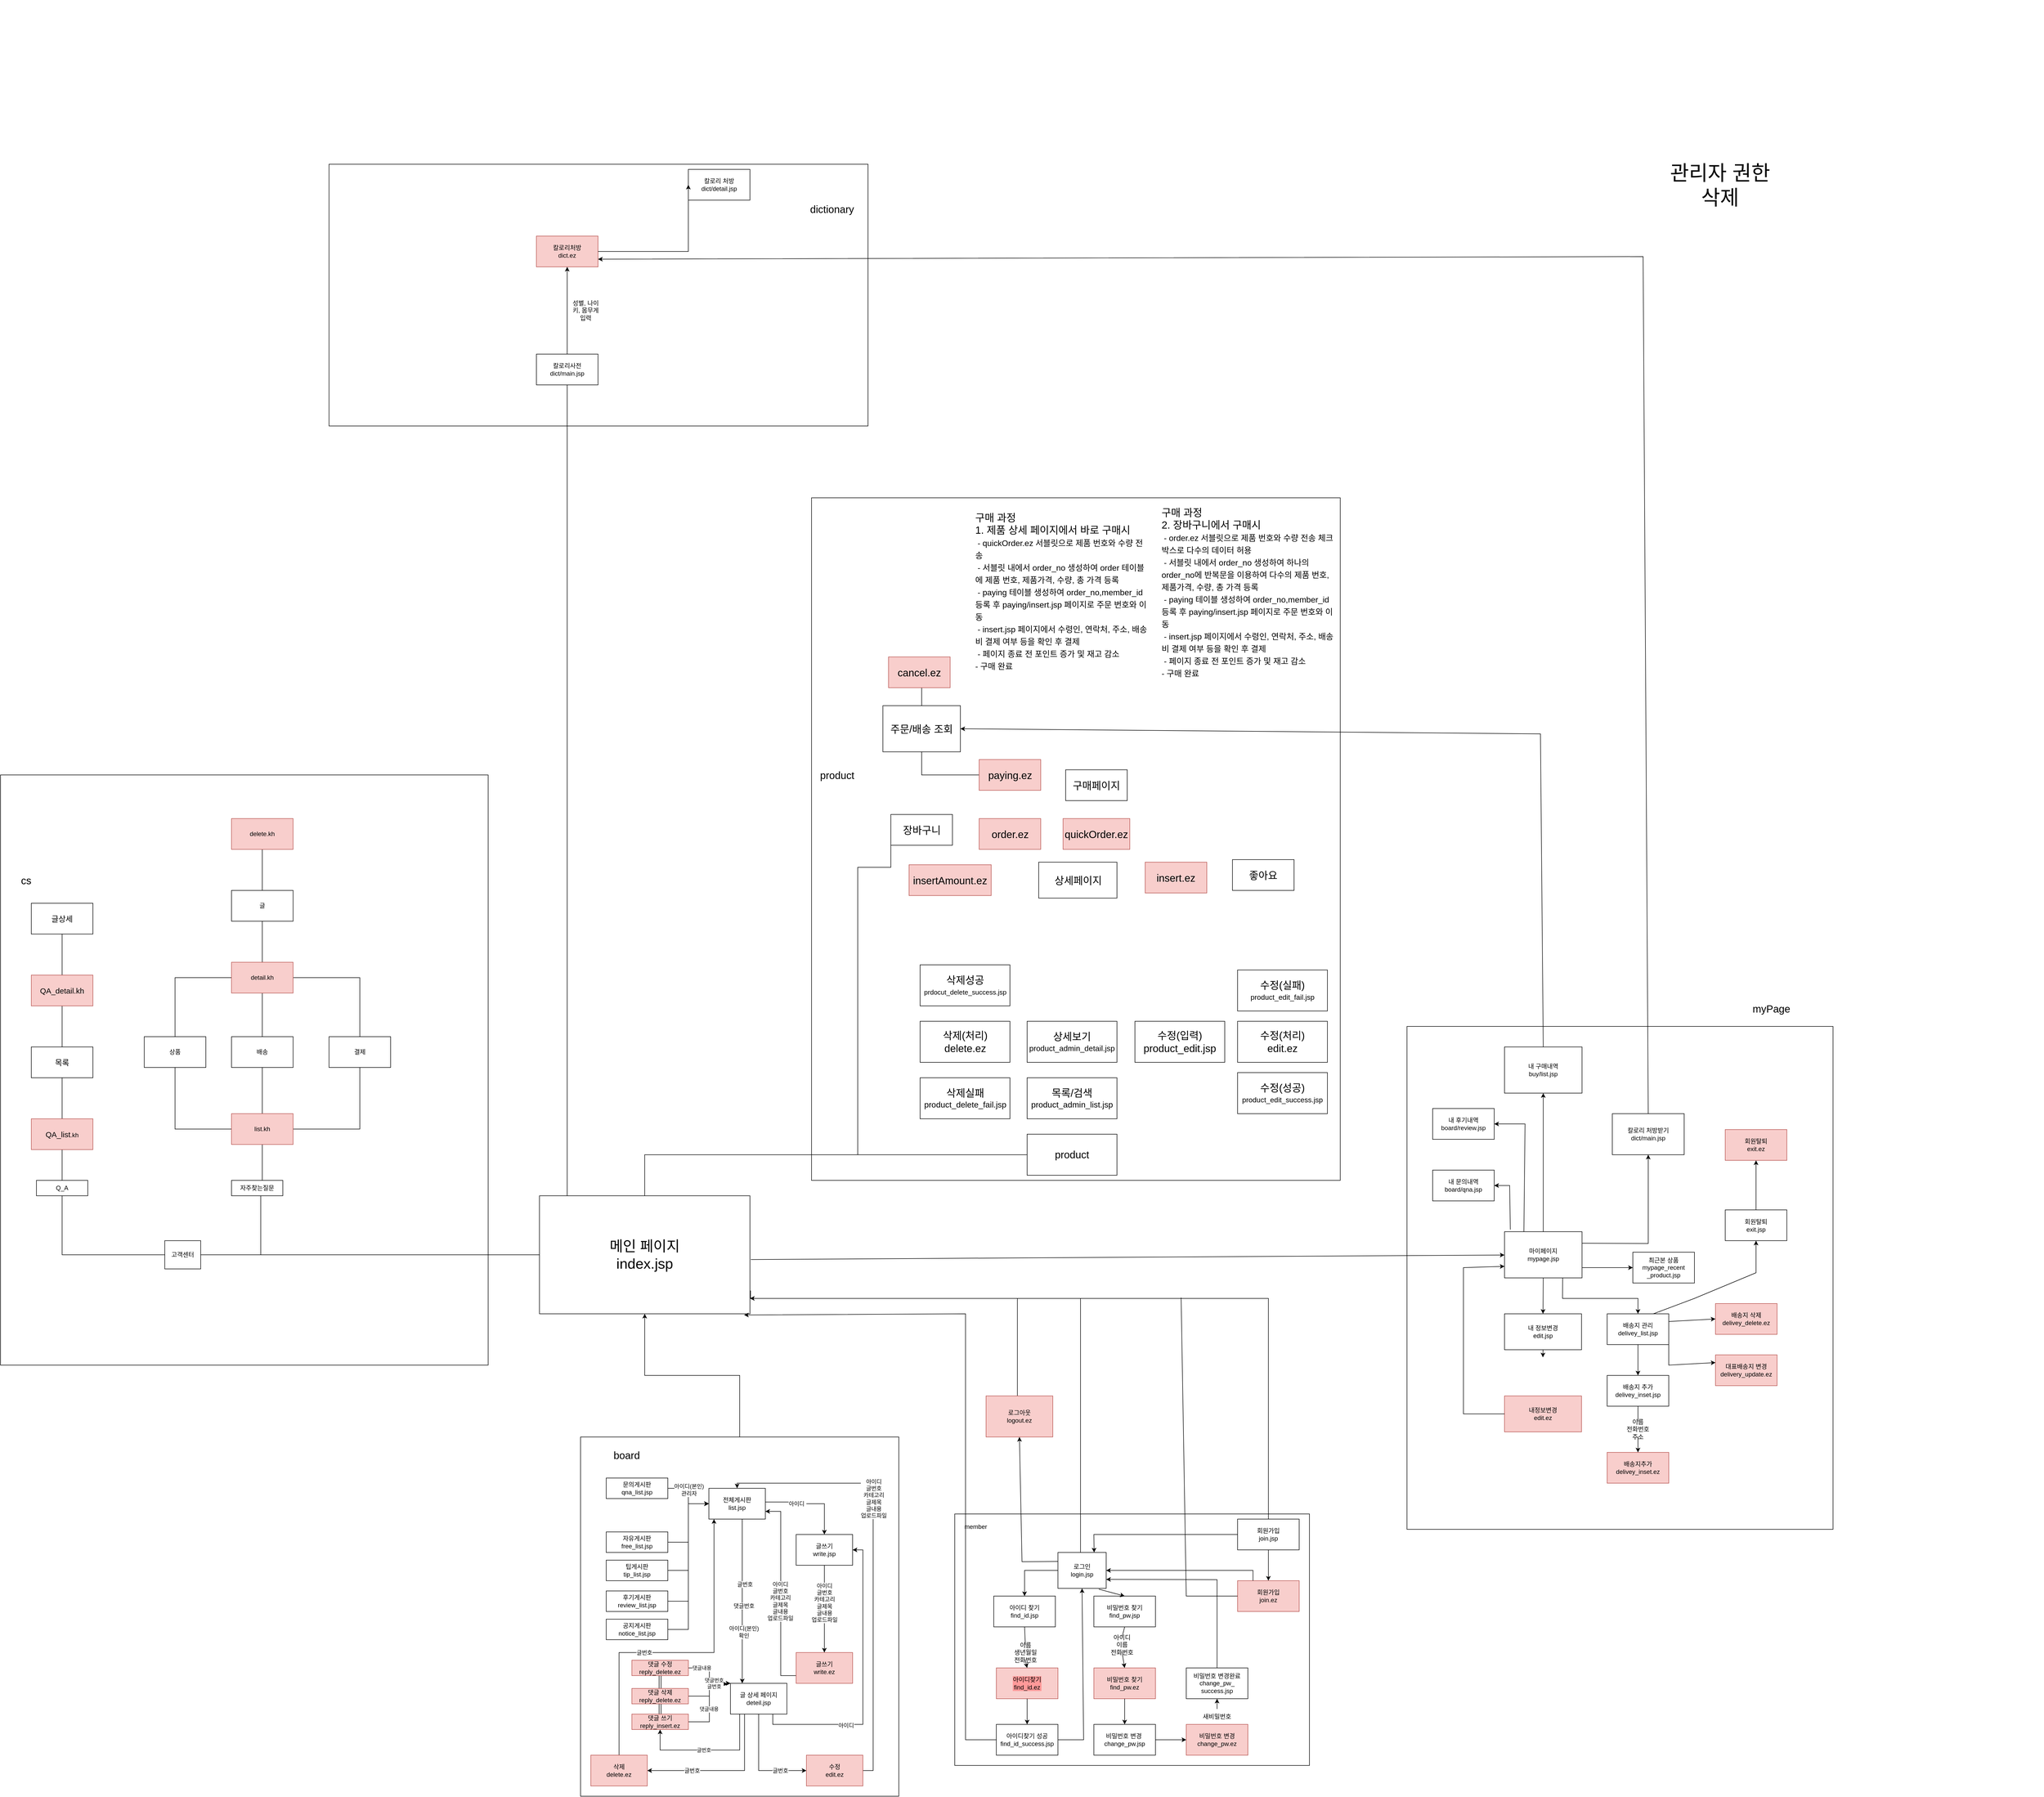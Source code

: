 <mxfile version="17.4.5" type="github">
  <diagram id="po_bsAwMXMUbILKIjwSt" name="Page-1">
    <mxGraphModel dx="2784" dy="4325" grid="1" gridSize="10" guides="1" tooltips="1" connect="1" arrows="1" fold="1" page="1" pageScale="1" pageWidth="827" pageHeight="1169" math="0" shadow="0">
      <root>
        <mxCell id="0" />
        <mxCell id="1" parent="0" />
        <mxCell id="pPLAOlyI_o9XZUJ4gf85-77" value="" style="rounded=0;whiteSpace=wrap;html=1;fontSize=20;" parent="1" vertex="1">
          <mxGeometry x="1880" y="-1370" width="830" height="980" as="geometry" />
        </mxCell>
        <mxCell id="pPLAOlyI_o9XZUJ4gf85-59" value="" style="rounded=0;whiteSpace=wrap;html=1;fontSize=20;" parent="1" vertex="1">
          <mxGeometry x="-220" y="-3050" width="1050" height="510" as="geometry" />
        </mxCell>
        <mxCell id="pPLAOlyI_o9XZUJ4gf85-57" value="" style="rounded=0;whiteSpace=wrap;html=1;fontSize=20;" parent="1" vertex="1">
          <mxGeometry x="-860" y="-1860" width="950" height="1150" as="geometry" />
        </mxCell>
        <mxCell id="pPLAOlyI_o9XZUJ4gf85-48" value="s" style="rounded=0;whiteSpace=wrap;html=1;" parent="1" vertex="1">
          <mxGeometry x="720" y="-2400" width="1030" height="1330" as="geometry" />
        </mxCell>
        <mxCell id="pPLAOlyI_o9XZUJ4gf85-46" value="" style="rounded=0;whiteSpace=wrap;html=1;" parent="1" vertex="1">
          <mxGeometry x="999" y="-420" width="691" height="490" as="geometry" />
        </mxCell>
        <mxCell id="F8ZkxFvzdjKbud3mfMzZ-83" style="edgeStyle=orthogonalEdgeStyle;rounded=0;orthogonalLoop=1;jettySize=auto;html=1;exitX=0.5;exitY=0;exitDx=0;exitDy=0;entryX=0.5;entryY=1;entryDx=0;entryDy=0;fontSize=20;" parent="1" source="pPLAOlyI_o9XZUJ4gf85-39" target="wMbTXYFd00fgI91BMli0-22" edge="1">
          <mxGeometry relative="1" as="geometry" />
        </mxCell>
        <mxCell id="pPLAOlyI_o9XZUJ4gf85-39" value="" style="rounded=0;whiteSpace=wrap;html=1;" parent="1" vertex="1">
          <mxGeometry x="270" y="-570" width="620" height="700" as="geometry" />
        </mxCell>
        <mxCell id="pPLAOlyI_o9XZUJ4gf85-65" style="edgeStyle=orthogonalEdgeStyle;rounded=0;orthogonalLoop=1;jettySize=auto;html=1;fontSize=20;endArrow=none;endFill=0;" parent="1" source="wMbTXYFd00fgI91BMli0-1" edge="1">
          <mxGeometry relative="1" as="geometry">
            <mxPoint x="1260.5" y="-840" as="targetPoint" />
            <Array as="points">
              <mxPoint x="1244" y="-840" />
            </Array>
          </mxGeometry>
        </mxCell>
        <mxCell id="wMbTXYFd00fgI91BMli0-1" value="로그인&lt;br&gt;login.jsp&lt;br&gt;" style="rounded=0;whiteSpace=wrap;html=1;" parent="1" vertex="1">
          <mxGeometry x="1200" y="-345" width="94" height="70" as="geometry" />
        </mxCell>
        <mxCell id="wMbTXYFd00fgI91BMli0-29" style="edgeStyle=orthogonalEdgeStyle;rounded=0;orthogonalLoop=1;jettySize=auto;html=1;endArrow=none;endFill=0;" parent="1" source="wMbTXYFd00fgI91BMli0-22" target="wMbTXYFd00fgI91BMli0-25" edge="1">
          <mxGeometry relative="1" as="geometry">
            <mxPoint x="-250" y="-925" as="sourcePoint" />
          </mxGeometry>
        </mxCell>
        <mxCell id="wMbTXYFd00fgI91BMli0-30" style="edgeStyle=orthogonalEdgeStyle;rounded=0;orthogonalLoop=1;jettySize=auto;html=1;entryX=0.5;entryY=1;entryDx=0;entryDy=0;endArrow=none;endFill=0;" parent="1" source="wMbTXYFd00fgI91BMli0-22" target="wMbTXYFd00fgI91BMli0-24" edge="1">
          <mxGeometry relative="1" as="geometry">
            <Array as="points">
              <mxPoint x="244" y="-1190" />
              <mxPoint x="244" y="-1190" />
            </Array>
          </mxGeometry>
        </mxCell>
        <mxCell id="uuZ5_4V9N_6O_D1vq4jB-8" style="edgeStyle=orthogonalEdgeStyle;rounded=0;orthogonalLoop=1;jettySize=auto;html=1;entryX=0;entryY=0.5;entryDx=0;entryDy=0;endArrow=none;endFill=0;" parent="1" target="wMbTXYFd00fgI91BMli0-77" edge="1">
          <mxGeometry relative="1" as="geometry">
            <Array as="points">
              <mxPoint x="810" y="-1680" />
            </Array>
            <mxPoint x="810" y="-1120" as="sourcePoint" />
          </mxGeometry>
        </mxCell>
        <mxCell id="pPLAOlyI_o9XZUJ4gf85-38" style="edgeStyle=orthogonalEdgeStyle;rounded=0;orthogonalLoop=1;jettySize=auto;html=1;endArrow=none;endFill=0;" parent="1" source="wMbTXYFd00fgI91BMli0-22" target="wMbTXYFd00fgI91BMli0-23" edge="1">
          <mxGeometry relative="1" as="geometry">
            <Array as="points">
              <mxPoint x="395" y="-1120" />
            </Array>
          </mxGeometry>
        </mxCell>
        <mxCell id="wMbTXYFd00fgI91BMli0-22" value="메인 페이지&lt;br style=&quot;font-size: 28px;&quot;&gt;index.jsp" style="rounded=0;whiteSpace=wrap;html=1;strokeWidth=1;fontSize=28;" parent="1" vertex="1">
          <mxGeometry x="190" y="-1040" width="410" height="230" as="geometry" />
        </mxCell>
        <mxCell id="wMbTXYFd00fgI91BMli0-23" value="&lt;font style=&quot;font-size: 20px&quot;&gt;product&lt;/font&gt;" style="rounded=0;whiteSpace=wrap;html=1;fontSize=17;" parent="1" vertex="1">
          <mxGeometry x="1140" y="-1160" width="175" height="80" as="geometry" />
        </mxCell>
        <mxCell id="wMbTXYFd00fgI91BMli0-24" value="칼로리사전&lt;br&gt;dict/main.jsp" style="rounded=0;whiteSpace=wrap;html=1;" parent="1" vertex="1">
          <mxGeometry x="184" y="-2680" width="120" height="60" as="geometry" />
        </mxCell>
        <mxCell id="wMbTXYFd00fgI91BMli0-49" style="edgeStyle=orthogonalEdgeStyle;rounded=0;orthogonalLoop=1;jettySize=auto;html=1;exitX=0;exitY=0.5;exitDx=0;exitDy=0;endArrow=none;endFill=0;" parent="1" source="wMbTXYFd00fgI91BMli0-25" target="wMbTXYFd00fgI91BMli0-48" edge="1">
          <mxGeometry relative="1" as="geometry" />
        </mxCell>
        <mxCell id="wMbTXYFd00fgI91BMli0-50" style="edgeStyle=orthogonalEdgeStyle;rounded=0;orthogonalLoop=1;jettySize=auto;html=1;exitX=1;exitY=0.25;exitDx=0;exitDy=0;entryX=0.57;entryY=0.967;entryDx=0;entryDy=0;entryPerimeter=0;endArrow=none;endFill=0;" parent="1" source="wMbTXYFd00fgI91BMli0-25" target="wMbTXYFd00fgI91BMli0-47" edge="1">
          <mxGeometry relative="1" as="geometry">
            <Array as="points">
              <mxPoint x="-470" y="-925" />
              <mxPoint x="-353" y="-925" />
            </Array>
          </mxGeometry>
        </mxCell>
        <mxCell id="wMbTXYFd00fgI91BMli0-25" value="고객센터" style="rounded=0;whiteSpace=wrap;html=1;" parent="1" vertex="1">
          <mxGeometry x="-540" y="-952.5" width="70" height="55" as="geometry" />
        </mxCell>
        <mxCell id="pPLAOlyI_o9XZUJ4gf85-97" value="" style="edgeStyle=orthogonalEdgeStyle;rounded=0;orthogonalLoop=1;jettySize=auto;html=1;fontSize=15;endArrow=none;endFill=0;" parent="1" source="wMbTXYFd00fgI91BMli0-48" edge="1">
          <mxGeometry relative="1" as="geometry">
            <mxPoint x="-740" y="-1150" as="targetPoint" />
          </mxGeometry>
        </mxCell>
        <mxCell id="wMbTXYFd00fgI91BMli0-48" value="Q_A" style="rounded=0;whiteSpace=wrap;html=1;" parent="1" vertex="1">
          <mxGeometry x="-790" y="-1070" width="100" height="30" as="geometry" />
        </mxCell>
        <mxCell id="wMbTXYFd00fgI91BMli0-55" value="칼로리 처방&lt;br&gt;dict/detail.jsp" style="rounded=0;whiteSpace=wrap;html=1;" parent="1" vertex="1">
          <mxGeometry x="480" y="-3040" width="120" height="60" as="geometry" />
        </mxCell>
        <mxCell id="wMbTXYFd00fgI91BMli0-57" value="회원가입&lt;br&gt;join.jsp" style="rounded=0;whiteSpace=wrap;html=1;" parent="1" vertex="1">
          <mxGeometry x="1550" y="-410" width="120" height="60" as="geometry" />
        </mxCell>
        <mxCell id="wMbTXYFd00fgI91BMli0-63" value="&lt;font style=&quot;font-size: 20px&quot;&gt;상세페이지&lt;br&gt;&lt;/font&gt;" style="rounded=0;whiteSpace=wrap;html=1;" parent="1" vertex="1">
          <mxGeometry x="1162.5" y="-1690" width="152.5" height="70" as="geometry" />
        </mxCell>
        <mxCell id="o1LY4lYA1ahA4SfnEf8r-6" style="edgeStyle=orthogonalEdgeStyle;rounded=0;orthogonalLoop=1;jettySize=auto;html=1;fontSize=20;endArrow=none;endFill=0;startArrow=none;" parent="1" source="o1LY4lYA1ahA4SfnEf8r-7" target="uuZ5_4V9N_6O_D1vq4jB-11" edge="1">
          <mxGeometry relative="1" as="geometry">
            <Array as="points" />
          </mxGeometry>
        </mxCell>
        <mxCell id="wMbTXYFd00fgI91BMli0-72" value="&lt;font style=&quot;font-size: 20px&quot;&gt;구매페이지&lt;/font&gt;" style="rounded=0;whiteSpace=wrap;html=1;" parent="1" vertex="1">
          <mxGeometry x="1215" y="-1870" width="120" height="60" as="geometry" />
        </mxCell>
        <mxCell id="wMbTXYFd00fgI91BMli0-77" value="&lt;font style=&quot;font-size: 20px&quot;&gt;장바구니&lt;/font&gt;" style="rounded=0;whiteSpace=wrap;html=1;" parent="1" vertex="1">
          <mxGeometry x="874.5" y="-1783" width="120" height="60" as="geometry" />
        </mxCell>
        <mxCell id="uuZ5_4V9N_6O_D1vq4jB-7" style="edgeStyle=orthogonalEdgeStyle;rounded=0;orthogonalLoop=1;jettySize=auto;html=1;endArrow=none;endFill=0;entryX=1.003;entryY=0.803;entryDx=0;entryDy=0;entryPerimeter=0;" parent="1" source="uuZ5_4V9N_6O_D1vq4jB-2" target="wMbTXYFd00fgI91BMli0-22" edge="1">
          <mxGeometry relative="1" as="geometry">
            <mxPoint x="680" y="-570" as="targetPoint" />
            <Array as="points">
              <mxPoint x="1121" y="-840" />
              <mxPoint x="601" y="-840" />
            </Array>
          </mxGeometry>
        </mxCell>
        <mxCell id="uuZ5_4V9N_6O_D1vq4jB-2" value="로그아웃&lt;br&gt;logout.ez" style="rounded=0;whiteSpace=wrap;html=1;fillColor=#f8cecc;strokeColor=#b85450;" parent="1" vertex="1">
          <mxGeometry x="1060" y="-650" width="130" height="80" as="geometry" />
        </mxCell>
        <mxCell id="o1LY4lYA1ahA4SfnEf8r-15" style="edgeStyle=orthogonalEdgeStyle;rounded=0;orthogonalLoop=1;jettySize=auto;html=1;fontSize=16;endArrow=none;endFill=0;" parent="1" source="uuZ5_4V9N_6O_D1vq4jB-11" target="o1LY4lYA1ahA4SfnEf8r-14" edge="1">
          <mxGeometry relative="1" as="geometry">
            <Array as="points">
              <mxPoint x="960" y="-2060" />
            </Array>
          </mxGeometry>
        </mxCell>
        <mxCell id="uuZ5_4V9N_6O_D1vq4jB-11" value="&lt;font style=&quot;font-size: 20px&quot;&gt;주문/배송 조회&lt;/font&gt;" style="rounded=0;whiteSpace=wrap;html=1;" parent="1" vertex="1">
          <mxGeometry x="859" y="-1995" width="151" height="90" as="geometry" />
        </mxCell>
        <mxCell id="pPLAOlyI_o9XZUJ4gf85-18" style="edgeStyle=orthogonalEdgeStyle;rounded=0;orthogonalLoop=1;jettySize=auto;html=1;endArrow=none;endFill=0;" parent="1" source="uuZ5_4V9N_6O_D1vq4jB-38" edge="1">
          <mxGeometry relative="1" as="geometry">
            <mxPoint x="-350" y="-1170" as="targetPoint" />
            <Array as="points">
              <mxPoint x="-520" y="-1170" />
            </Array>
          </mxGeometry>
        </mxCell>
        <mxCell id="uuZ5_4V9N_6O_D1vq4jB-38" value="상품" style="whiteSpace=wrap;html=1;rounded=0;" parent="1" vertex="1">
          <mxGeometry x="-580" y="-1350" width="120" height="60" as="geometry" />
        </mxCell>
        <mxCell id="pPLAOlyI_o9XZUJ4gf85-19" style="edgeStyle=orthogonalEdgeStyle;rounded=0;orthogonalLoop=1;jettySize=auto;html=1;entryX=0.75;entryY=0;entryDx=0;entryDy=0;endArrow=none;endFill=0;" parent="1" source="uuZ5_4V9N_6O_D1vq4jB-40" target="wMbTXYFd00fgI91BMli0-47" edge="1">
          <mxGeometry relative="1" as="geometry">
            <Array as="points">
              <mxPoint x="-350" y="-1070" />
            </Array>
          </mxGeometry>
        </mxCell>
        <mxCell id="uuZ5_4V9N_6O_D1vq4jB-40" value="배송" style="whiteSpace=wrap;html=1;rounded=0;" parent="1" vertex="1">
          <mxGeometry x="-410" y="-1350" width="120" height="60" as="geometry" />
        </mxCell>
        <mxCell id="pPLAOlyI_o9XZUJ4gf85-2" style="edgeStyle=orthogonalEdgeStyle;rounded=0;orthogonalLoop=1;jettySize=auto;html=1;shape=link;strokeColor=none;startArrow=none;" parent="1" source="wMbTXYFd00fgI91BMli0-47" edge="1">
          <mxGeometry relative="1" as="geometry">
            <mxPoint x="-350" y="-1050" as="targetPoint" />
            <Array as="points">
              <mxPoint x="-210" y="-1050" />
            </Array>
          </mxGeometry>
        </mxCell>
        <mxCell id="pPLAOlyI_o9XZUJ4gf85-20" style="edgeStyle=orthogonalEdgeStyle;rounded=0;orthogonalLoop=1;jettySize=auto;html=1;endArrow=none;endFill=0;" parent="1" source="uuZ5_4V9N_6O_D1vq4jB-41" edge="1">
          <mxGeometry relative="1" as="geometry">
            <mxPoint x="-350" y="-1170" as="targetPoint" />
            <Array as="points">
              <mxPoint x="-160" y="-1170" />
            </Array>
          </mxGeometry>
        </mxCell>
        <mxCell id="uuZ5_4V9N_6O_D1vq4jB-41" value="결제" style="whiteSpace=wrap;html=1;rounded=0;" parent="1" vertex="1">
          <mxGeometry x="-220" y="-1350" width="120" height="60" as="geometry" />
        </mxCell>
        <mxCell id="wMbTXYFd00fgI91BMli0-47" value="자주찾는질문" style="rounded=0;whiteSpace=wrap;html=1;" parent="1" vertex="1">
          <mxGeometry x="-410" y="-1070" width="100" height="30" as="geometry" />
        </mxCell>
        <mxCell id="pPLAOlyI_o9XZUJ4gf85-21" value="list.kh" style="rounded=0;whiteSpace=wrap;html=1;fillColor=#f8cecc;strokeColor=#b85450;" parent="1" vertex="1">
          <mxGeometry x="-410" y="-1200" width="120" height="60" as="geometry" />
        </mxCell>
        <mxCell id="pPLAOlyI_o9XZUJ4gf85-47" value="member" style="text;html=1;strokeColor=none;fillColor=none;align=center;verticalAlign=middle;whiteSpace=wrap;rounded=0;" parent="1" vertex="1">
          <mxGeometry x="1010" y="-410" width="60" height="30" as="geometry" />
        </mxCell>
        <mxCell id="pPLAOlyI_o9XZUJ4gf85-49" value="&lt;font style=&quot;font-size: 20px&quot;&gt;product&lt;/font&gt;" style="text;html=1;strokeColor=none;fillColor=none;align=center;verticalAlign=middle;whiteSpace=wrap;rounded=0;" parent="1" vertex="1">
          <mxGeometry x="710" y="-1905" width="120" height="90" as="geometry" />
        </mxCell>
        <mxCell id="pPLAOlyI_o9XZUJ4gf85-58" value="cs" style="text;html=1;strokeColor=none;fillColor=none;align=center;verticalAlign=middle;whiteSpace=wrap;rounded=0;fontSize=20;" parent="1" vertex="1">
          <mxGeometry x="-840" y="-1670" width="60" height="30" as="geometry" />
        </mxCell>
        <mxCell id="pPLAOlyI_o9XZUJ4gf85-71" value="내 구매내역&lt;br&gt;buy/list.jsp" style="rounded=0;whiteSpace=wrap;html=1;" parent="1" vertex="1">
          <mxGeometry x="2070" y="-1330" width="151" height="90" as="geometry" />
        </mxCell>
        <mxCell id="uuZ5_4V9N_6O_D1vq4jB-5" value="마이페이지&lt;br&gt;mypage.jsp" style="rounded=0;whiteSpace=wrap;html=1;" parent="1" vertex="1">
          <mxGeometry x="2070" y="-970" width="151" height="90" as="geometry" />
        </mxCell>
        <mxCell id="pPLAOlyI_o9XZUJ4gf85-78" value="myPage" style="text;html=1;strokeColor=none;fillColor=none;align=center;verticalAlign=middle;whiteSpace=wrap;rounded=0;fontSize=20;" parent="1" vertex="1">
          <mxGeometry x="2560" y="-1420" width="60" height="30" as="geometry" />
        </mxCell>
        <mxCell id="pPLAOlyI_o9XZUJ4gf85-80" value="dictionary" style="text;html=1;strokeColor=none;fillColor=none;align=center;verticalAlign=middle;whiteSpace=wrap;rounded=0;fontSize=20;" parent="1" vertex="1">
          <mxGeometry x="730" y="-2978" width="60" height="30" as="geometry" />
        </mxCell>
        <mxCell id="pPLAOlyI_o9XZUJ4gf85-83" style="edgeStyle=orthogonalEdgeStyle;rounded=0;orthogonalLoop=1;jettySize=auto;html=1;fontSize=20;endArrow=none;endFill=0;" parent="1" source="pPLAOlyI_o9XZUJ4gf85-81" target="uuZ5_4V9N_6O_D1vq4jB-38" edge="1">
          <mxGeometry relative="1" as="geometry" />
        </mxCell>
        <mxCell id="pPLAOlyI_o9XZUJ4gf85-84" style="edgeStyle=orthogonalEdgeStyle;rounded=0;orthogonalLoop=1;jettySize=auto;html=1;fontSize=20;endArrow=none;endFill=0;" parent="1" source="pPLAOlyI_o9XZUJ4gf85-81" target="uuZ5_4V9N_6O_D1vq4jB-41" edge="1">
          <mxGeometry relative="1" as="geometry" />
        </mxCell>
        <mxCell id="pPLAOlyI_o9XZUJ4gf85-86" value="" style="edgeStyle=orthogonalEdgeStyle;rounded=0;orthogonalLoop=1;jettySize=auto;html=1;fontSize=20;endArrow=none;endFill=0;" parent="1" source="pPLAOlyI_o9XZUJ4gf85-81" target="pPLAOlyI_o9XZUJ4gf85-85" edge="1">
          <mxGeometry relative="1" as="geometry" />
        </mxCell>
        <mxCell id="pPLAOlyI_o9XZUJ4gf85-101" style="edgeStyle=orthogonalEdgeStyle;rounded=0;orthogonalLoop=1;jettySize=auto;html=1;fontSize=15;endArrow=none;endFill=0;" parent="1" source="pPLAOlyI_o9XZUJ4gf85-81" target="uuZ5_4V9N_6O_D1vq4jB-40" edge="1">
          <mxGeometry relative="1" as="geometry" />
        </mxCell>
        <mxCell id="pPLAOlyI_o9XZUJ4gf85-81" value="detail.kh" style="whiteSpace=wrap;html=1;rounded=0;fillColor=#f8cecc;strokeColor=#b85450;" parent="1" vertex="1">
          <mxGeometry x="-410" y="-1495" width="120" height="60" as="geometry" />
        </mxCell>
        <mxCell id="pPLAOlyI_o9XZUJ4gf85-103" value="" style="edgeStyle=orthogonalEdgeStyle;rounded=0;orthogonalLoop=1;jettySize=auto;html=1;fontSize=15;endArrow=none;endFill=0;" parent="1" source="pPLAOlyI_o9XZUJ4gf85-85" target="pPLAOlyI_o9XZUJ4gf85-102" edge="1">
          <mxGeometry relative="1" as="geometry" />
        </mxCell>
        <mxCell id="pPLAOlyI_o9XZUJ4gf85-85" value="글" style="whiteSpace=wrap;html=1;rounded=0;" parent="1" vertex="1">
          <mxGeometry x="-410" y="-1635" width="120" height="60" as="geometry" />
        </mxCell>
        <mxCell id="pPLAOlyI_o9XZUJ4gf85-100" value="" style="edgeStyle=orthogonalEdgeStyle;rounded=0;orthogonalLoop=1;jettySize=auto;html=1;fontSize=15;endArrow=none;endFill=0;" parent="1" source="pPLAOlyI_o9XZUJ4gf85-98" target="pPLAOlyI_o9XZUJ4gf85-99" edge="1">
          <mxGeometry relative="1" as="geometry" />
        </mxCell>
        <mxCell id="pPLAOlyI_o9XZUJ4gf85-98" value="QA_list&lt;span style=&quot;font-size: 12px&quot;&gt;.kh&lt;/span&gt;" style="rounded=0;whiteSpace=wrap;html=1;fontSize=15;fillColor=#f8cecc;strokeColor=#b85450;" parent="1" vertex="1">
          <mxGeometry x="-800" y="-1190" width="120" height="60" as="geometry" />
        </mxCell>
        <mxCell id="pPLAOlyI_o9XZUJ4gf85-105" value="" style="edgeStyle=orthogonalEdgeStyle;rounded=0;orthogonalLoop=1;jettySize=auto;html=1;fontSize=15;endArrow=none;endFill=0;" parent="1" source="pPLAOlyI_o9XZUJ4gf85-99" target="pPLAOlyI_o9XZUJ4gf85-104" edge="1">
          <mxGeometry relative="1" as="geometry" />
        </mxCell>
        <mxCell id="pPLAOlyI_o9XZUJ4gf85-99" value="목록" style="rounded=0;whiteSpace=wrap;html=1;fontSize=15;" parent="1" vertex="1">
          <mxGeometry x="-800" y="-1330" width="120" height="60" as="geometry" />
        </mxCell>
        <mxCell id="pPLAOlyI_o9XZUJ4gf85-102" value="delete.kh" style="whiteSpace=wrap;html=1;rounded=0;fillColor=#f8cecc;strokeColor=#b85450;" parent="1" vertex="1">
          <mxGeometry x="-410" y="-1775" width="120" height="60" as="geometry" />
        </mxCell>
        <mxCell id="pPLAOlyI_o9XZUJ4gf85-107" value="" style="edgeStyle=orthogonalEdgeStyle;rounded=0;orthogonalLoop=1;jettySize=auto;html=1;fontSize=15;endArrow=none;endFill=0;" parent="1" source="pPLAOlyI_o9XZUJ4gf85-104" target="pPLAOlyI_o9XZUJ4gf85-106" edge="1">
          <mxGeometry relative="1" as="geometry" />
        </mxCell>
        <mxCell id="pPLAOlyI_o9XZUJ4gf85-104" value="QA_detail.kh" style="rounded=0;whiteSpace=wrap;html=1;fontSize=15;fillColor=#f8cecc;strokeColor=#b85450;" parent="1" vertex="1">
          <mxGeometry x="-800" y="-1470" width="120" height="60" as="geometry" />
        </mxCell>
        <mxCell id="pPLAOlyI_o9XZUJ4gf85-106" value="글상세" style="rounded=0;whiteSpace=wrap;html=1;fontSize=15;" parent="1" vertex="1">
          <mxGeometry x="-800" y="-1610" width="120" height="60" as="geometry" />
        </mxCell>
        <mxCell id="pPLAOlyI_o9XZUJ4gf85-137" value="&lt;span style=&quot;font-size: 40px&quot;&gt;관리자 권한&lt;br&gt;삭제&lt;br&gt;&lt;/span&gt;" style="text;html=1;strokeColor=none;fillColor=none;align=center;verticalAlign=middle;whiteSpace=wrap;rounded=0;fontSize=20;" parent="1" vertex="1">
          <mxGeometry x="1860" y="-3370" width="1260" height="720" as="geometry" />
        </mxCell>
        <mxCell id="essqBU4h1s9IVoPfk7wr-3" value="좋아요" style="whiteSpace=wrap;html=1;fontSize=20;rounded=0;" parent="1" vertex="1">
          <mxGeometry x="1540" y="-1695" width="120" height="60" as="geometry" />
        </mxCell>
        <mxCell id="o1LY4lYA1ahA4SfnEf8r-1" value="&lt;font style=&quot;font-size: 20px;&quot;&gt;insert.ez&lt;/font&gt;" style="rounded=0;whiteSpace=wrap;html=1;fillColor=#f8cecc;strokeColor=#b85450;" parent="1" vertex="1">
          <mxGeometry x="1370" y="-1690" width="120" height="60" as="geometry" />
        </mxCell>
        <mxCell id="o1LY4lYA1ahA4SfnEf8r-4" value="&lt;font style=&quot;font-size: 20px;&quot;&gt;order.ez&lt;/font&gt;" style="rounded=0;whiteSpace=wrap;html=1;fillColor=#f8cecc;strokeColor=#b85450;" parent="1" vertex="1">
          <mxGeometry x="1046.5" y="-1775" width="120" height="60" as="geometry" />
        </mxCell>
        <mxCell id="o1LY4lYA1ahA4SfnEf8r-7" value="&lt;font style=&quot;font-size: 20px;&quot;&gt;paying.ez&lt;br&gt;&lt;/font&gt;" style="rounded=0;whiteSpace=wrap;html=1;fillColor=#f8cecc;strokeColor=#b85450;" parent="1" vertex="1">
          <mxGeometry x="1046.5" y="-1890" width="120" height="60" as="geometry" />
        </mxCell>
        <mxCell id="o1LY4lYA1ahA4SfnEf8r-9" value="&lt;span style=&quot;font-size: 20px;&quot;&gt;quickOrder.ez&lt;/span&gt;" style="rounded=0;whiteSpace=wrap;html=1;fillColor=#f8cecc;strokeColor=#b85450;" parent="1" vertex="1">
          <mxGeometry x="1210" y="-1775" width="130" height="60" as="geometry" />
        </mxCell>
        <mxCell id="o1LY4lYA1ahA4SfnEf8r-11" value="구매 과정&lt;br&gt;1. 제품 상세 페이지에서 바로 구매시&lt;br&gt;&lt;font style=&quot;font-size: 16px;&quot;&gt;&amp;nbsp;&lt;font style=&quot;font-size: 16px;&quot;&gt;- quickOrder.ez 서블릿으로 제품 번호와 수량 전송 &lt;br&gt;&amp;nbsp;- 서블릿 내에서 order_no 생성하여 order 테이블에 제품 번호, 제품가격, 수량, 총 가격 등록&lt;br&gt;&amp;nbsp;- paying 테이블 생성하여 order_no,member_id 등록 후 paying/insert.jsp 페이지로 주문 번호와 이동&lt;br&gt;&amp;nbsp;- insert.jsp 페이지에서 수령인, 연락처, 주소, 배송비 결제 여부 등을 확인 후 결제&lt;br&gt;&amp;nbsp;- 페이지 종료 전 포인트 증가 및 재고 감소&lt;br&gt;- 구매 완료&lt;br&gt;&lt;/font&gt;&lt;/font&gt;" style="text;html=1;strokeColor=none;fillColor=none;align=left;verticalAlign=top;whiteSpace=wrap;rounded=0;fontSize=20;" parent="1" vertex="1">
          <mxGeometry x="1036.5" y="-2380" width="340" height="300" as="geometry" />
        </mxCell>
        <mxCell id="o1LY4lYA1ahA4SfnEf8r-12" value="구매 과정&lt;br&gt;2. 장바구니에서 구매시&lt;br&gt;&lt;font style=&quot;font-size: 16px;&quot;&gt;&amp;nbsp;&lt;font style=&quot;font-size: 16px;&quot;&gt;- order.ez 서블릿으로 제품 번호와 수량 전송 체크 박스로 다수의 데이터 허용&lt;br&gt;&amp;nbsp;- 서블릿 내에서 order_no 생성하여 하나의 order_no에 반복문을 이용하여 다수의 제품 번호, 제품가격, 수량, 총 가격 등록&lt;br&gt;&amp;nbsp;- paying 테이블 생성하여 order_no,member_id 등록 후 paying/insert.jsp 페이지로 주문 번호와 이동&lt;br&gt;&amp;nbsp;- insert.jsp 페이지에서 수령인, 연락처, 주소, 배송비 결제 여부 등을 확인 후 결제&lt;br&gt;&amp;nbsp;- 페이지 종료 전 포인트 증가 및 재고 감소&lt;br&gt;- 구매 완료&lt;br&gt;&lt;/font&gt;&lt;/font&gt;" style="text;html=1;strokeColor=none;fillColor=none;align=left;verticalAlign=top;whiteSpace=wrap;rounded=0;fontSize=20;" parent="1" vertex="1">
          <mxGeometry x="1400" y="-2390" width="340" height="320" as="geometry" />
        </mxCell>
        <mxCell id="o1LY4lYA1ahA4SfnEf8r-14" value="&lt;font style=&quot;font-size: 20px;&quot;&gt;cancel.ez&lt;br&gt;&lt;/font&gt;" style="rounded=0;whiteSpace=wrap;html=1;fillColor=#f8cecc;strokeColor=#b85450;" parent="1" vertex="1">
          <mxGeometry x="870" y="-2090" width="120" height="60" as="geometry" />
        </mxCell>
        <mxCell id="F8ZkxFvzdjKbud3mfMzZ-34" style="edgeStyle=orthogonalEdgeStyle;rounded=0;orthogonalLoop=1;jettySize=auto;html=1;" parent="1" source="F8ZkxFvzdjKbud3mfMzZ-4" target="F8ZkxFvzdjKbud3mfMzZ-33" edge="1">
          <mxGeometry relative="1" as="geometry">
            <Array as="points">
              <mxPoint x="585" y="-360" />
              <mxPoint x="585" y="-360" />
            </Array>
          </mxGeometry>
        </mxCell>
        <mxCell id="F8ZkxFvzdjKbud3mfMzZ-35" value="글번호" style="edgeLabel;html=1;align=center;verticalAlign=middle;resizable=0;points=[];" parent="F8ZkxFvzdjKbud3mfMzZ-34" vertex="1" connectable="0">
          <mxGeometry x="-0.192" y="1" relative="1" as="geometry">
            <mxPoint x="4" y="-3" as="offset" />
          </mxGeometry>
        </mxCell>
        <mxCell id="F8ZkxFvzdjKbud3mfMzZ-36" value="댓글번호" style="edgeLabel;html=1;align=center;verticalAlign=middle;resizable=0;points=[];" parent="F8ZkxFvzdjKbud3mfMzZ-34" vertex="1" connectable="0">
          <mxGeometry x="0.116" y="-2" relative="1" as="geometry">
            <mxPoint x="5" y="-10" as="offset" />
          </mxGeometry>
        </mxCell>
        <mxCell id="F8ZkxFvzdjKbud3mfMzZ-37" value="아이디(본인)&lt;br&gt;확인" style="edgeLabel;html=1;align=center;verticalAlign=middle;resizable=0;points=[];" parent="F8ZkxFvzdjKbud3mfMzZ-34" vertex="1" connectable="0">
          <mxGeometry x="0.27" y="-3" relative="1" as="geometry">
            <mxPoint x="6" y="17" as="offset" />
          </mxGeometry>
        </mxCell>
        <mxCell id="F8ZkxFvzdjKbud3mfMzZ-4" value="전체게시판&lt;br&gt;list.jsp" style="rounded=0;whiteSpace=wrap;html=1;" parent="1" vertex="1">
          <mxGeometry x="520" y="-470" width="110" height="60" as="geometry" />
        </mxCell>
        <mxCell id="F8ZkxFvzdjKbud3mfMzZ-29" style="edgeStyle=orthogonalEdgeStyle;rounded=0;orthogonalLoop=1;jettySize=auto;html=1;exitX=1;exitY=0.5;exitDx=0;exitDy=0;entryX=0;entryY=0.5;entryDx=0;entryDy=0;" parent="1" source="F8ZkxFvzdjKbud3mfMzZ-5" target="F8ZkxFvzdjKbud3mfMzZ-4" edge="1">
          <mxGeometry relative="1" as="geometry" />
        </mxCell>
        <mxCell id="F8ZkxFvzdjKbud3mfMzZ-5" value="팁게시판&lt;br&gt;tip_list.jsp" style="rounded=0;whiteSpace=wrap;html=1;" parent="1" vertex="1">
          <mxGeometry x="320" y="-330" width="120" height="40" as="geometry" />
        </mxCell>
        <mxCell id="F8ZkxFvzdjKbud3mfMzZ-30" style="edgeStyle=orthogonalEdgeStyle;rounded=0;orthogonalLoop=1;jettySize=auto;html=1;exitX=1;exitY=0.5;exitDx=0;exitDy=0;entryX=0;entryY=0.5;entryDx=0;entryDy=0;" parent="1" source="F8ZkxFvzdjKbud3mfMzZ-6" target="F8ZkxFvzdjKbud3mfMzZ-4" edge="1">
          <mxGeometry relative="1" as="geometry" />
        </mxCell>
        <mxCell id="F8ZkxFvzdjKbud3mfMzZ-6" value="후기게시판&lt;br&gt;review_list.jsp" style="rounded=0;whiteSpace=wrap;html=1;" parent="1" vertex="1">
          <mxGeometry x="320" y="-270" width="120" height="40" as="geometry" />
        </mxCell>
        <mxCell id="F8ZkxFvzdjKbud3mfMzZ-31" style="edgeStyle=orthogonalEdgeStyle;rounded=0;orthogonalLoop=1;jettySize=auto;html=1;exitX=1;exitY=0.5;exitDx=0;exitDy=0;entryX=0;entryY=0.5;entryDx=0;entryDy=0;" parent="1" source="F8ZkxFvzdjKbud3mfMzZ-7" target="F8ZkxFvzdjKbud3mfMzZ-4" edge="1">
          <mxGeometry relative="1" as="geometry" />
        </mxCell>
        <mxCell id="F8ZkxFvzdjKbud3mfMzZ-63" value="아이디(본인)&lt;br&gt;관리자" style="edgeLabel;html=1;align=center;verticalAlign=middle;resizable=0;points=[];fontSize=11;" parent="F8ZkxFvzdjKbud3mfMzZ-31" vertex="1" connectable="0">
          <mxGeometry x="-0.222" y="1" relative="1" as="geometry">
            <mxPoint as="offset" />
          </mxGeometry>
        </mxCell>
        <mxCell id="F8ZkxFvzdjKbud3mfMzZ-7" value="문의게시판&lt;br&gt;qna_list.jsp" style="rounded=0;whiteSpace=wrap;html=1;" parent="1" vertex="1">
          <mxGeometry x="320" y="-490" width="120" height="40" as="geometry" />
        </mxCell>
        <mxCell id="F8ZkxFvzdjKbud3mfMzZ-15" value="" style="edgeStyle=orthogonalEdgeStyle;rounded=0;orthogonalLoop=1;jettySize=auto;html=1;entryX=0;entryY=0.5;entryDx=0;entryDy=0;" parent="1" source="F8ZkxFvzdjKbud3mfMzZ-8" target="F8ZkxFvzdjKbud3mfMzZ-4" edge="1">
          <mxGeometry relative="1" as="geometry" />
        </mxCell>
        <mxCell id="F8ZkxFvzdjKbud3mfMzZ-8" value="자유게시판&lt;br&gt;free_list.jsp" style="rounded=0;whiteSpace=wrap;html=1;" parent="1" vertex="1">
          <mxGeometry x="320" y="-385" width="120" height="40" as="geometry" />
        </mxCell>
        <mxCell id="F8ZkxFvzdjKbud3mfMzZ-51" style="edgeStyle=orthogonalEdgeStyle;rounded=0;orthogonalLoop=1;jettySize=auto;html=1;exitX=1;exitY=0.5;exitDx=0;exitDy=0;entryX=0;entryY=0.5;entryDx=0;entryDy=0;fontSize=11;" parent="1" source="F8ZkxFvzdjKbud3mfMzZ-9" target="F8ZkxFvzdjKbud3mfMzZ-4" edge="1">
          <mxGeometry relative="1" as="geometry" />
        </mxCell>
        <mxCell id="F8ZkxFvzdjKbud3mfMzZ-60" style="edgeStyle=orthogonalEdgeStyle;rounded=0;orthogonalLoop=1;jettySize=auto;html=1;exitX=0.75;exitY=1;exitDx=0;exitDy=0;entryX=1;entryY=0.5;entryDx=0;entryDy=0;fontSize=11;" parent="1" source="F8ZkxFvzdjKbud3mfMzZ-33" target="F8ZkxFvzdjKbud3mfMzZ-39" edge="1">
          <mxGeometry relative="1" as="geometry" />
        </mxCell>
        <mxCell id="F8ZkxFvzdjKbud3mfMzZ-61" value="아이디" style="edgeLabel;html=1;align=center;verticalAlign=middle;resizable=0;points=[];fontSize=11;" parent="F8ZkxFvzdjKbud3mfMzZ-60" vertex="1" connectable="0">
          <mxGeometry x="-0.416" y="-2" relative="1" as="geometry">
            <mxPoint as="offset" />
          </mxGeometry>
        </mxCell>
        <mxCell id="F8ZkxFvzdjKbud3mfMzZ-70" style="edgeStyle=orthogonalEdgeStyle;rounded=0;orthogonalLoop=1;jettySize=auto;html=1;exitX=0.25;exitY=1;exitDx=0;exitDy=0;entryX=1;entryY=0.5;entryDx=0;entryDy=0;fontSize=11;" parent="1" source="F8ZkxFvzdjKbud3mfMzZ-33" target="F8ZkxFvzdjKbud3mfMzZ-65" edge="1">
          <mxGeometry relative="1" as="geometry" />
        </mxCell>
        <mxCell id="F8ZkxFvzdjKbud3mfMzZ-71" value="글번호" style="edgeLabel;html=1;align=center;verticalAlign=middle;resizable=0;points=[];fontSize=11;" parent="F8ZkxFvzdjKbud3mfMzZ-70" vertex="1" connectable="0">
          <mxGeometry x="0.207" y="-1" relative="1" as="geometry">
            <mxPoint x="-32" y="1" as="offset" />
          </mxGeometry>
        </mxCell>
        <mxCell id="F8ZkxFvzdjKbud3mfMzZ-78" style="edgeStyle=orthogonalEdgeStyle;rounded=0;orthogonalLoop=1;jettySize=auto;html=1;exitX=0.5;exitY=1;exitDx=0;exitDy=0;entryX=0;entryY=0.5;entryDx=0;entryDy=0;fontSize=11;" parent="1" source="F8ZkxFvzdjKbud3mfMzZ-33" target="F8ZkxFvzdjKbud3mfMzZ-77" edge="1">
          <mxGeometry relative="1" as="geometry" />
        </mxCell>
        <mxCell id="F8ZkxFvzdjKbud3mfMzZ-79" value="글번호" style="edgeLabel;html=1;align=center;verticalAlign=middle;resizable=0;points=[];fontSize=11;" parent="F8ZkxFvzdjKbud3mfMzZ-78" vertex="1" connectable="0">
          <mxGeometry x="0.373" y="-3" relative="1" as="geometry">
            <mxPoint x="12" y="-3" as="offset" />
          </mxGeometry>
        </mxCell>
        <mxCell id="F8ZkxFvzdjKbud3mfMzZ-106" style="edgeStyle=orthogonalEdgeStyle;rounded=0;orthogonalLoop=1;jettySize=auto;html=1;exitX=0;exitY=1;exitDx=0;exitDy=0;entryX=0.5;entryY=1;entryDx=0;entryDy=0;fontSize=10;" parent="1" source="F8ZkxFvzdjKbud3mfMzZ-33" target="F8ZkxFvzdjKbud3mfMzZ-84" edge="1">
          <mxGeometry relative="1" as="geometry">
            <Array as="points">
              <mxPoint x="580" y="-30" />
              <mxPoint x="580" y="40" />
              <mxPoint x="425" y="40" />
            </Array>
          </mxGeometry>
        </mxCell>
        <mxCell id="F8ZkxFvzdjKbud3mfMzZ-107" value="글번호" style="edgeLabel;html=1;align=center;verticalAlign=middle;resizable=0;points=[];fontSize=10;" parent="F8ZkxFvzdjKbud3mfMzZ-106" vertex="1" connectable="0">
          <mxGeometry x="0.053" relative="1" as="geometry">
            <mxPoint x="-9" as="offset" />
          </mxGeometry>
        </mxCell>
        <mxCell id="F8ZkxFvzdjKbud3mfMzZ-33" value="글 상세 페이지&lt;br&gt;deteil.jsp" style="rounded=0;whiteSpace=wrap;html=1;" parent="1" vertex="1">
          <mxGeometry x="562" y="-90" width="110" height="60" as="geometry" />
        </mxCell>
        <mxCell id="F8ZkxFvzdjKbud3mfMzZ-48" style="edgeStyle=orthogonalEdgeStyle;rounded=0;orthogonalLoop=1;jettySize=auto;html=1;exitX=0;exitY=0.75;exitDx=0;exitDy=0;entryX=1;entryY=0.75;entryDx=0;entryDy=0;fontSize=11;" parent="1" source="F8ZkxFvzdjKbud3mfMzZ-38" target="F8ZkxFvzdjKbud3mfMzZ-4" edge="1">
          <mxGeometry relative="1" as="geometry">
            <Array as="points">
              <mxPoint x="660" y="-105" />
              <mxPoint x="660" y="-425" />
            </Array>
          </mxGeometry>
        </mxCell>
        <mxCell id="F8ZkxFvzdjKbud3mfMzZ-75" value="&lt;span style=&quot;color: rgba(0 , 0 , 0 , 0) ; font-family: monospace ; font-size: 0px ; background-color: rgb(248 , 249 , 250)&quot;&gt;%3CmxGraphModel%3E%3Croot%3E%3CmxCell%20id%3D%220%22%2F%3E%3CmxCell%20id%3D%221%22%20parent%3D%220%22%2F%3E%3CmxCell%20id%3D%222%22%20value%3D%22%EC%95%84%EC%9D%B4%EB%94%94%26lt%3Bbr%26gt%3B%EA%B8%80%EB%84%98%EB%B2%84%26lt%3Bbr%26gt%3B%EC%B9%B4%ED%85%8C%EA%B3%A0%EB%A6%AC%26lt%3Bbr%26gt%3B%EA%B8%80%EC%A0%9C%EB%AA%A9%26lt%3Bbr%26gt%3B%EA%B8%80%EB%82%B4%EC%9A%A9%26lt%3Bbr%26gt%3B%EC%97%85%EB%A1%9C%EB%93%9C%ED%8C%8C%EC%9D%BC%22%20style%3D%22edgeLabel%3Bhtml%3D1%3Balign%3Dcenter%3BverticalAlign%3Dmiddle%3Bresizable%3D0%3Bpoints%3D%5B%5D%3BfontSize%3D11%3B%22%20vertex%3D%221%22%20connectable%3D%220%22%20parent%3D%221%22%3E%3CmxGeometry%20x%3D%22745%22%20y%3D%22-247%22%20as%3D%22geometry%22%2F%3E%3C%2FmxCell%3E%3C%2Froot%3E%3C%2FmxGraphModel%3E&lt;/span&gt;" style="edgeLabel;html=1;align=center;verticalAlign=middle;resizable=0;points=[];fontSize=11;" parent="F8ZkxFvzdjKbud3mfMzZ-48" vertex="1" connectable="0">
          <mxGeometry x="0.101" y="-2" relative="1" as="geometry">
            <mxPoint as="offset" />
          </mxGeometry>
        </mxCell>
        <mxCell id="F8ZkxFvzdjKbud3mfMzZ-76" value="아이디&lt;br&gt;글번호&lt;br&gt;카테고리&lt;br&gt;글제목&lt;br&gt;글내용&lt;br&gt;업로드파일" style="edgeLabel;html=1;align=center;verticalAlign=middle;resizable=0;points=[];fontSize=11;" parent="F8ZkxFvzdjKbud3mfMzZ-48" vertex="1" connectable="0">
          <mxGeometry x="0.057" y="1" relative="1" as="geometry">
            <mxPoint y="26" as="offset" />
          </mxGeometry>
        </mxCell>
        <mxCell id="F8ZkxFvzdjKbud3mfMzZ-38" value="글쓰기&lt;br&gt;write.ez" style="rounded=0;whiteSpace=wrap;html=1;fillColor=#f8cecc;strokeColor=#b85450;" parent="1" vertex="1">
          <mxGeometry x="690" y="-150" width="110" height="60" as="geometry" />
        </mxCell>
        <mxCell id="F8ZkxFvzdjKbud3mfMzZ-41" style="edgeStyle=orthogonalEdgeStyle;rounded=0;orthogonalLoop=1;jettySize=auto;html=1;exitX=0.5;exitY=1;exitDx=0;exitDy=0;" parent="1" source="F8ZkxFvzdjKbud3mfMzZ-39" target="F8ZkxFvzdjKbud3mfMzZ-38" edge="1">
          <mxGeometry relative="1" as="geometry">
            <mxPoint x="775" y="-260" as="targetPoint" />
            <Array as="points" />
          </mxGeometry>
        </mxCell>
        <mxCell id="F8ZkxFvzdjKbud3mfMzZ-44" value="아이디&lt;br&gt;글번호&lt;br&gt;카테고리&lt;br&gt;글제목&lt;br&gt;글내용&lt;br&gt;업로드파일" style="edgeLabel;html=1;align=center;verticalAlign=middle;resizable=0;points=[];fontSize=11;" parent="F8ZkxFvzdjKbud3mfMzZ-41" vertex="1" connectable="0">
          <mxGeometry x="-0.354" y="-4" relative="1" as="geometry">
            <mxPoint x="4" y="18" as="offset" />
          </mxGeometry>
        </mxCell>
        <mxCell id="F8ZkxFvzdjKbud3mfMzZ-39" value="글쓰기&lt;br&gt;write.jsp" style="rounded=0;whiteSpace=wrap;html=1;" parent="1" vertex="1">
          <mxGeometry x="690" y="-380" width="110" height="60" as="geometry" />
        </mxCell>
        <mxCell id="F8ZkxFvzdjKbud3mfMzZ-9" value="공지게시판&lt;br&gt;notice_list.jsp" style="rounded=0;whiteSpace=wrap;html=1;" parent="1" vertex="1">
          <mxGeometry x="320" y="-215" width="120" height="40" as="geometry" />
        </mxCell>
        <mxCell id="F8ZkxFvzdjKbud3mfMzZ-64" style="edgeStyle=orthogonalEdgeStyle;rounded=0;orthogonalLoop=1;jettySize=auto;html=1;exitX=1;exitY=0.5;exitDx=0;exitDy=0;fontSize=11;" parent="1" source="F8ZkxFvzdjKbud3mfMzZ-58" target="F8ZkxFvzdjKbud3mfMzZ-39" edge="1">
          <mxGeometry relative="1" as="geometry">
            <Array as="points">
              <mxPoint x="745" y="-440" />
            </Array>
          </mxGeometry>
        </mxCell>
        <mxCell id="F8ZkxFvzdjKbud3mfMzZ-58" value="아이디" style="text;html=1;strokeColor=none;fillColor=none;align=center;verticalAlign=middle;whiteSpace=wrap;rounded=0;fontSize=11;" parent="1" vertex="1">
          <mxGeometry x="672" y="-450" width="38" height="20" as="geometry" />
        </mxCell>
        <mxCell id="F8ZkxFvzdjKbud3mfMzZ-59" value="" style="edgeStyle=orthogonalEdgeStyle;rounded=0;orthogonalLoop=1;jettySize=auto;html=1;exitX=1;exitY=0.5;exitDx=0;exitDy=0;entryX=0.091;entryY=0.339;entryDx=0;entryDy=0;entryPerimeter=0;fontSize=11;endArrow=none;" parent="1" source="F8ZkxFvzdjKbud3mfMzZ-4" target="F8ZkxFvzdjKbud3mfMzZ-58" edge="1">
          <mxGeometry relative="1" as="geometry">
            <mxPoint x="652" y="-420.0" as="sourcePoint" />
            <mxPoint x="730.01" y="-419.66" as="targetPoint" />
            <Array as="points">
              <mxPoint x="630" y="-443" />
            </Array>
          </mxGeometry>
        </mxCell>
        <mxCell id="F8ZkxFvzdjKbud3mfMzZ-72" style="edgeStyle=orthogonalEdgeStyle;rounded=0;orthogonalLoop=1;jettySize=auto;html=1;exitX=0.5;exitY=0;exitDx=0;exitDy=0;fontSize=11;" parent="1" source="F8ZkxFvzdjKbud3mfMzZ-65" edge="1">
          <mxGeometry relative="1" as="geometry">
            <mxPoint x="530" y="-410" as="targetPoint" />
            <Array as="points">
              <mxPoint x="360" y="-150" />
              <mxPoint x="530" y="-150" />
              <mxPoint x="530" y="-410" />
            </Array>
          </mxGeometry>
        </mxCell>
        <mxCell id="F8ZkxFvzdjKbud3mfMzZ-73" value="글번호" style="edgeLabel;html=1;align=center;verticalAlign=middle;resizable=0;points=[];fontSize=11;" parent="F8ZkxFvzdjKbud3mfMzZ-72" vertex="1" connectable="0">
          <mxGeometry x="-0.23" relative="1" as="geometry">
            <mxPoint as="offset" />
          </mxGeometry>
        </mxCell>
        <mxCell id="F8ZkxFvzdjKbud3mfMzZ-65" value="삭제&lt;br&gt;delete.ez" style="rounded=0;whiteSpace=wrap;html=1;fillColor=#f8cecc;strokeColor=#b85450;" parent="1" vertex="1">
          <mxGeometry x="290" y="50" width="110" height="60" as="geometry" />
        </mxCell>
        <mxCell id="F8ZkxFvzdjKbud3mfMzZ-80" style="edgeStyle=orthogonalEdgeStyle;rounded=0;orthogonalLoop=1;jettySize=auto;html=1;exitX=1;exitY=0.5;exitDx=0;exitDy=0;entryX=0.5;entryY=0;entryDx=0;entryDy=0;fontSize=11;" parent="1" source="F8ZkxFvzdjKbud3mfMzZ-77" target="F8ZkxFvzdjKbud3mfMzZ-4" edge="1">
          <mxGeometry relative="1" as="geometry">
            <Array as="points">
              <mxPoint x="840" y="80" />
              <mxPoint x="840" y="-480" />
              <mxPoint x="575" y="-480" />
            </Array>
          </mxGeometry>
        </mxCell>
        <mxCell id="F8ZkxFvzdjKbud3mfMzZ-81" value="아이디&lt;br&gt;글번호&lt;br&gt;카테고리&lt;br&gt;글제목&lt;br&gt;글내용&lt;br&gt;업로드파일" style="edgeLabel;html=1;align=center;verticalAlign=middle;resizable=0;points=[];fontSize=11;" parent="F8ZkxFvzdjKbud3mfMzZ-80" vertex="1" connectable="0">
          <mxGeometry x="0.466" y="6" relative="1" as="geometry">
            <mxPoint x="47" y="24" as="offset" />
          </mxGeometry>
        </mxCell>
        <mxCell id="F8ZkxFvzdjKbud3mfMzZ-77" value="수정&lt;br&gt;edit.ez" style="rounded=0;whiteSpace=wrap;html=1;labelBackgroundColor=none;fillColor=#f8cecc;strokeColor=#b85450;" parent="1" vertex="1">
          <mxGeometry x="710" y="50" width="110" height="60" as="geometry" />
        </mxCell>
        <mxCell id="F8ZkxFvzdjKbud3mfMzZ-82" value="board" style="text;html=1;strokeColor=none;fillColor=none;align=center;verticalAlign=middle;whiteSpace=wrap;rounded=0;fontSize=20;" parent="1" vertex="1">
          <mxGeometry x="330" y="-550" width="60" height="30" as="geometry" />
        </mxCell>
        <mxCell id="F8ZkxFvzdjKbud3mfMzZ-105" style="edgeStyle=orthogonalEdgeStyle;rounded=0;orthogonalLoop=1;jettySize=auto;html=1;exitX=1;exitY=0.5;exitDx=0;exitDy=0;entryX=-0.05;entryY=0.021;entryDx=0;entryDy=0;entryPerimeter=0;fontSize=10;" parent="1" source="F8ZkxFvzdjKbud3mfMzZ-84" target="F8ZkxFvzdjKbud3mfMzZ-33" edge="1">
          <mxGeometry relative="1" as="geometry" />
        </mxCell>
        <mxCell id="F8ZkxFvzdjKbud3mfMzZ-121" value="댓글내용" style="edgeLabel;html=1;align=center;verticalAlign=middle;resizable=0;points=[];fontSize=10;" parent="F8ZkxFvzdjKbud3mfMzZ-105" vertex="1" connectable="0">
          <mxGeometry x="-0.255" y="1" relative="1" as="geometry">
            <mxPoint y="-10" as="offset" />
          </mxGeometry>
        </mxCell>
        <mxCell id="F8ZkxFvzdjKbud3mfMzZ-115" style="edgeStyle=orthogonalEdgeStyle;rounded=0;orthogonalLoop=1;jettySize=auto;html=1;exitX=0.5;exitY=0;exitDx=0;exitDy=0;entryX=0.5;entryY=1;entryDx=0;entryDy=0;fontSize=10;shape=link;" parent="1" source="F8ZkxFvzdjKbud3mfMzZ-84" target="F8ZkxFvzdjKbud3mfMzZ-94" edge="1">
          <mxGeometry relative="1" as="geometry" />
        </mxCell>
        <mxCell id="F8ZkxFvzdjKbud3mfMzZ-84" value="댓글 쓰기&lt;br&gt;reply_insert.ez" style="rounded=0;whiteSpace=wrap;html=1;fillColor=#f8cecc;strokeColor=#b85450;" parent="1" vertex="1">
          <mxGeometry x="370" y="-30" width="110" height="30" as="geometry" />
        </mxCell>
        <mxCell id="F8ZkxFvzdjKbud3mfMzZ-96" style="edgeStyle=orthogonalEdgeStyle;rounded=0;orthogonalLoop=1;jettySize=auto;html=1;exitX=1;exitY=0.5;exitDx=0;exitDy=0;fontSize=11;" parent="1" source="F8ZkxFvzdjKbud3mfMzZ-94" edge="1">
          <mxGeometry relative="1" as="geometry">
            <mxPoint x="562" y="-90" as="targetPoint" />
            <Array as="points">
              <mxPoint x="521" y="-65" />
              <mxPoint x="521" y="-90" />
              <mxPoint x="562" y="-90" />
            </Array>
          </mxGeometry>
        </mxCell>
        <mxCell id="F8ZkxFvzdjKbud3mfMzZ-116" style="edgeStyle=orthogonalEdgeStyle;shape=link;rounded=0;orthogonalLoop=1;jettySize=auto;html=1;exitX=0.5;exitY=0;exitDx=0;exitDy=0;entryX=0.5;entryY=1;entryDx=0;entryDy=0;fontSize=10;" parent="1" source="F8ZkxFvzdjKbud3mfMzZ-94" target="F8ZkxFvzdjKbud3mfMzZ-98" edge="1">
          <mxGeometry relative="1" as="geometry" />
        </mxCell>
        <mxCell id="F8ZkxFvzdjKbud3mfMzZ-94" value="댓글 삭제&lt;br&gt;reply_delete.ez" style="rounded=0;whiteSpace=wrap;html=1;fillColor=#f8cecc;strokeColor=#b85450;" parent="1" vertex="1">
          <mxGeometry x="370" y="-80" width="110" height="30" as="geometry" />
        </mxCell>
        <mxCell id="F8ZkxFvzdjKbud3mfMzZ-99" style="edgeStyle=orthogonalEdgeStyle;rounded=0;orthogonalLoop=1;jettySize=auto;html=1;exitX=1;exitY=0.5;exitDx=0;exitDy=0;fontSize=10;" parent="1" source="F8ZkxFvzdjKbud3mfMzZ-98" edge="1">
          <mxGeometry relative="1" as="geometry">
            <mxPoint x="562" y="-90" as="targetPoint" />
            <Array as="points">
              <mxPoint x="521" y="-120" />
              <mxPoint x="521" y="-90" />
              <mxPoint x="562" y="-90" />
            </Array>
          </mxGeometry>
        </mxCell>
        <mxCell id="F8ZkxFvzdjKbud3mfMzZ-118" value="댓글번호&lt;br&gt;글번호" style="edgeLabel;html=1;align=center;verticalAlign=middle;resizable=0;points=[];fontSize=10;" parent="F8ZkxFvzdjKbud3mfMzZ-99" vertex="1" connectable="0">
          <mxGeometry x="0.194" relative="1" as="geometry">
            <mxPoint x="9" y="4" as="offset" />
          </mxGeometry>
        </mxCell>
        <mxCell id="F8ZkxFvzdjKbud3mfMzZ-120" value="댓글내용" style="edgeLabel;html=1;align=center;verticalAlign=middle;resizable=0;points=[];fontSize=10;" parent="F8ZkxFvzdjKbud3mfMzZ-99" vertex="1" connectable="0">
          <mxGeometry x="-0.538" relative="1" as="geometry">
            <mxPoint as="offset" />
          </mxGeometry>
        </mxCell>
        <mxCell id="F8ZkxFvzdjKbud3mfMzZ-98" value="댓글 수정&lt;br&gt;reply_delete.ez" style="rounded=0;whiteSpace=wrap;html=1;fillColor=#f8cecc;strokeColor=#b85450;" parent="1" vertex="1">
          <mxGeometry x="370" y="-135" width="110" height="30" as="geometry" />
        </mxCell>
        <mxCell id="uut_nFxTRFVd7JwxGQTN-3" value="성별, 나이&lt;br&gt;키, 몸무게 입력" style="text;html=1;strokeColor=none;fillColor=none;align=center;verticalAlign=middle;whiteSpace=wrap;rounded=0;" parent="1" vertex="1">
          <mxGeometry x="250" y="-2780" width="60" height="30" as="geometry" />
        </mxCell>
        <mxCell id="uut_nFxTRFVd7JwxGQTN-4" value="" style="endArrow=classic;html=1;rounded=0;exitX=1.004;exitY=0.54;exitDx=0;exitDy=0;exitPerimeter=0;" parent="1" source="wMbTXYFd00fgI91BMli0-22" target="uuZ5_4V9N_6O_D1vq4jB-5" edge="1">
          <mxGeometry width="50" height="50" relative="1" as="geometry">
            <mxPoint x="450" y="-1140" as="sourcePoint" />
            <mxPoint x="500" y="-1190" as="targetPoint" />
          </mxGeometry>
        </mxCell>
        <mxCell id="uut_nFxTRFVd7JwxGQTN-5" value="" style="endArrow=classic;html=1;rounded=0;entryX=0.5;entryY=1;entryDx=0;entryDy=0;" parent="1" source="uuZ5_4V9N_6O_D1vq4jB-5" target="pPLAOlyI_o9XZUJ4gf85-71" edge="1">
          <mxGeometry width="50" height="50" relative="1" as="geometry">
            <mxPoint x="2060" y="-1140" as="sourcePoint" />
            <mxPoint x="2110" y="-1190" as="targetPoint" />
          </mxGeometry>
        </mxCell>
        <mxCell id="uut_nFxTRFVd7JwxGQTN-6" value="칼로리처방&lt;br&gt;dict.ez" style="rounded=0;whiteSpace=wrap;html=1;fillColor=#f8cecc;strokeColor=#b85450;" parent="1" vertex="1">
          <mxGeometry x="184" y="-2910" width="120" height="60" as="geometry" />
        </mxCell>
        <mxCell id="uut_nFxTRFVd7JwxGQTN-7" value="" style="endArrow=classic;html=1;rounded=0;exitX=0.5;exitY=0;exitDx=0;exitDy=0;entryX=0.5;entryY=1;entryDx=0;entryDy=0;" parent="1" source="wMbTXYFd00fgI91BMli0-24" target="uut_nFxTRFVd7JwxGQTN-6" edge="1">
          <mxGeometry width="50" height="50" relative="1" as="geometry">
            <mxPoint x="460" y="-2690" as="sourcePoint" />
            <mxPoint x="510" y="-2740" as="targetPoint" />
            <Array as="points">
              <mxPoint x="244" y="-2760" />
            </Array>
          </mxGeometry>
        </mxCell>
        <mxCell id="uut_nFxTRFVd7JwxGQTN-8" value="" style="endArrow=classic;html=1;rounded=0;exitX=1;exitY=0.5;exitDx=0;exitDy=0;entryX=0;entryY=0.5;entryDx=0;entryDy=0;" parent="1" source="uut_nFxTRFVd7JwxGQTN-6" target="wMbTXYFd00fgI91BMli0-55" edge="1">
          <mxGeometry width="50" height="50" relative="1" as="geometry">
            <mxPoint x="460" y="-2690" as="sourcePoint" />
            <mxPoint x="510" y="-2740" as="targetPoint" />
            <Array as="points">
              <mxPoint x="480" y="-2880" />
            </Array>
          </mxGeometry>
        </mxCell>
        <mxCell id="uut_nFxTRFVd7JwxGQTN-11" value="" style="endArrow=classic;html=1;rounded=0;entryX=0.5;entryY=0;entryDx=0;entryDy=0;exitX=0;exitY=0.5;exitDx=0;exitDy=0;" parent="1" source="wMbTXYFd00fgI91BMli0-1" target="uut_nFxTRFVd7JwxGQTN-13" edge="1">
          <mxGeometry width="50" height="50" relative="1" as="geometry">
            <mxPoint x="1280" y="-200" as="sourcePoint" />
            <mxPoint x="1140" y="-240" as="targetPoint" />
            <Array as="points">
              <mxPoint x="1135" y="-310" />
            </Array>
          </mxGeometry>
        </mxCell>
        <mxCell id="uut_nFxTRFVd7JwxGQTN-12" value="아이디찾기&lt;br&gt;find_id.ez" style="rounded=0;whiteSpace=wrap;html=1;labelBackgroundColor=#FF9999;fillColor=#f8cecc;strokeColor=#b85450;" parent="1" vertex="1">
          <mxGeometry x="1080" y="-120" width="120" height="60" as="geometry" />
        </mxCell>
        <mxCell id="uut_nFxTRFVd7JwxGQTN-13" value="아이디 찾기&lt;br&gt;find_id.jsp" style="rounded=0;whiteSpace=wrap;html=1;labelBackgroundColor=#FFFFFF;" parent="1" vertex="1">
          <mxGeometry x="1075" y="-260" width="120" height="60" as="geometry" />
        </mxCell>
        <mxCell id="uut_nFxTRFVd7JwxGQTN-14" value="" style="endArrow=classic;html=1;rounded=0;exitX=0.5;exitY=1;exitDx=0;exitDy=0;entryX=0.5;entryY=0;entryDx=0;entryDy=0;startArrow=none;" parent="1" source="uut_nFxTRFVd7JwxGQTN-53" target="uut_nFxTRFVd7JwxGQTN-12" edge="1">
          <mxGeometry width="50" height="50" relative="1" as="geometry">
            <mxPoint x="910" y="-60" as="sourcePoint" />
            <mxPoint x="960" y="-110" as="targetPoint" />
          </mxGeometry>
        </mxCell>
        <mxCell id="uut_nFxTRFVd7JwxGQTN-15" value="아이디찾기 성공&lt;br&gt;find_id_success.jsp" style="rounded=0;whiteSpace=wrap;html=1;labelBackgroundColor=none;" parent="1" vertex="1">
          <mxGeometry x="1080" y="-10" width="120" height="60" as="geometry" />
        </mxCell>
        <mxCell id="uut_nFxTRFVd7JwxGQTN-16" value="" style="endArrow=classic;html=1;rounded=0;exitX=0.5;exitY=1;exitDx=0;exitDy=0;" parent="1" source="uut_nFxTRFVd7JwxGQTN-12" target="uut_nFxTRFVd7JwxGQTN-15" edge="1">
          <mxGeometry width="50" height="50" relative="1" as="geometry">
            <mxPoint x="910" y="-140" as="sourcePoint" />
            <mxPoint x="960" y="-190" as="targetPoint" />
          </mxGeometry>
        </mxCell>
        <mxCell id="uut_nFxTRFVd7JwxGQTN-17" value="" style="endArrow=classic;html=1;rounded=0;exitX=1;exitY=0.5;exitDx=0;exitDy=0;entryX=0.5;entryY=1;entryDx=0;entryDy=0;" parent="1" source="uut_nFxTRFVd7JwxGQTN-15" target="wMbTXYFd00fgI91BMli0-1" edge="1">
          <mxGeometry width="50" height="50" relative="1" as="geometry">
            <mxPoint x="910" y="-140" as="sourcePoint" />
            <mxPoint x="960" y="-190" as="targetPoint" />
            <Array as="points">
              <mxPoint x="1250" y="20" />
            </Array>
          </mxGeometry>
        </mxCell>
        <mxCell id="uut_nFxTRFVd7JwxGQTN-18" value="" style="endArrow=classic;html=1;rounded=0;exitX=0;exitY=0.5;exitDx=0;exitDy=0;entryX=0.972;entryY=1.01;entryDx=0;entryDy=0;entryPerimeter=0;" parent="1" source="uut_nFxTRFVd7JwxGQTN-15" target="wMbTXYFd00fgI91BMli0-22" edge="1">
          <mxGeometry width="50" height="50" relative="1" as="geometry">
            <mxPoint x="910" y="-140" as="sourcePoint" />
            <mxPoint x="960" y="-190" as="targetPoint" />
            <Array as="points">
              <mxPoint x="1020" y="20" />
              <mxPoint x="1020" y="-810" />
            </Array>
          </mxGeometry>
        </mxCell>
        <mxCell id="uut_nFxTRFVd7JwxGQTN-20" value="" style="endArrow=classic;html=1;rounded=0;exitX=0.5;exitY=0;exitDx=0;exitDy=0;" parent="1" source="wMbTXYFd00fgI91BMli0-57" edge="1">
          <mxGeometry width="50" height="50" relative="1" as="geometry">
            <mxPoint x="1300" y="-570" as="sourcePoint" />
            <mxPoint x="600" y="-840" as="targetPoint" />
            <Array as="points">
              <mxPoint x="1610" y="-840" />
            </Array>
          </mxGeometry>
        </mxCell>
        <mxCell id="uut_nFxTRFVd7JwxGQTN-22" value="비밀번호 찾기&lt;br&gt;find_pw.jsp" style="rounded=0;whiteSpace=wrap;html=1;labelBackgroundColor=none;" parent="1" vertex="1">
          <mxGeometry x="1270" y="-260" width="120" height="60" as="geometry" />
        </mxCell>
        <mxCell id="uut_nFxTRFVd7JwxGQTN-23" value="비밀번호 찾기&lt;br&gt;find_pw.ez" style="rounded=0;whiteSpace=wrap;html=1;labelBackgroundColor=none;fillColor=#f8cecc;strokeColor=#b85450;" parent="1" vertex="1">
          <mxGeometry x="1270" y="-120" width="120" height="60" as="geometry" />
        </mxCell>
        <mxCell id="uut_nFxTRFVd7JwxGQTN-24" value="" style="endArrow=classic;html=1;rounded=0;exitX=0.5;exitY=1;exitDx=0;exitDy=0;entryX=0.5;entryY=0;entryDx=0;entryDy=0;startArrow=none;" parent="1" source="uut_nFxTRFVd7JwxGQTN-56" target="uut_nFxTRFVd7JwxGQTN-23" edge="1">
          <mxGeometry width="50" height="50" relative="1" as="geometry">
            <mxPoint x="1160" y="-180" as="sourcePoint" />
            <mxPoint x="1210" y="-230" as="targetPoint" />
          </mxGeometry>
        </mxCell>
        <mxCell id="uut_nFxTRFVd7JwxGQTN-25" value="비밀번호 변경&amp;nbsp;&lt;br&gt;change_pw.jsp" style="rounded=0;whiteSpace=wrap;html=1;labelBackgroundColor=none;" parent="1" vertex="1">
          <mxGeometry x="1270" y="-10" width="120" height="60" as="geometry" />
        </mxCell>
        <mxCell id="uut_nFxTRFVd7JwxGQTN-26" value="" style="endArrow=classic;html=1;rounded=0;exitX=0.5;exitY=1;exitDx=0;exitDy=0;" parent="1" source="uut_nFxTRFVd7JwxGQTN-23" target="uut_nFxTRFVd7JwxGQTN-25" edge="1">
          <mxGeometry width="50" height="50" relative="1" as="geometry">
            <mxPoint x="1160" y="-180" as="sourcePoint" />
            <mxPoint x="1210" y="-230" as="targetPoint" />
          </mxGeometry>
        </mxCell>
        <mxCell id="uut_nFxTRFVd7JwxGQTN-27" value="비밀번호 변경&lt;br&gt;change_pw.ez" style="rounded=0;whiteSpace=wrap;html=1;labelBackgroundColor=none;fillColor=#f8cecc;strokeColor=#b85450;" parent="1" vertex="1">
          <mxGeometry x="1450" y="-10" width="120" height="60" as="geometry" />
        </mxCell>
        <mxCell id="uut_nFxTRFVd7JwxGQTN-28" value="" style="endArrow=classic;html=1;rounded=0;exitX=1;exitY=0.5;exitDx=0;exitDy=0;" parent="1" source="uut_nFxTRFVd7JwxGQTN-25" target="uut_nFxTRFVd7JwxGQTN-27" edge="1">
          <mxGeometry width="50" height="50" relative="1" as="geometry">
            <mxPoint x="1160" y="-120" as="sourcePoint" />
            <mxPoint x="1210" y="-170" as="targetPoint" />
          </mxGeometry>
        </mxCell>
        <mxCell id="uut_nFxTRFVd7JwxGQTN-29" value="비밀번호 변경완료&lt;br&gt;change_pw_&lt;br&gt;success.jsp" style="rounded=0;whiteSpace=wrap;html=1;labelBackgroundColor=none;" parent="1" vertex="1">
          <mxGeometry x="1450" y="-120" width="120" height="60" as="geometry" />
        </mxCell>
        <mxCell id="uut_nFxTRFVd7JwxGQTN-30" value="" style="endArrow=classic;html=1;rounded=0;exitX=0.5;exitY=0;exitDx=0;exitDy=0;entryX=0.5;entryY=1;entryDx=0;entryDy=0;startArrow=none;" parent="1" source="uut_nFxTRFVd7JwxGQTN-58" target="uut_nFxTRFVd7JwxGQTN-29" edge="1">
          <mxGeometry width="50" height="50" relative="1" as="geometry">
            <mxPoint x="1160" y="-130" as="sourcePoint" />
            <mxPoint x="1210" y="-180" as="targetPoint" />
          </mxGeometry>
        </mxCell>
        <mxCell id="uut_nFxTRFVd7JwxGQTN-31" value="" style="endArrow=classic;html=1;rounded=0;exitX=0.5;exitY=0;exitDx=0;exitDy=0;entryX=1;entryY=0.75;entryDx=0;entryDy=0;" parent="1" source="uut_nFxTRFVd7JwxGQTN-29" target="wMbTXYFd00fgI91BMli0-1" edge="1">
          <mxGeometry width="50" height="50" relative="1" as="geometry">
            <mxPoint x="1160" y="-130" as="sourcePoint" />
            <mxPoint x="1210" y="-180" as="targetPoint" />
            <Array as="points">
              <mxPoint x="1510" y="-292" />
            </Array>
          </mxGeometry>
        </mxCell>
        <mxCell id="uut_nFxTRFVd7JwxGQTN-33" value="회원가입&lt;br&gt;join.ez" style="rounded=0;whiteSpace=wrap;html=1;labelBackgroundColor=none;fillColor=#f8cecc;strokeColor=#b85450;" parent="1" vertex="1">
          <mxGeometry x="1550" y="-290" width="120" height="60" as="geometry" />
        </mxCell>
        <mxCell id="uut_nFxTRFVd7JwxGQTN-34" value="" style="endArrow=classic;html=1;rounded=0;exitX=0.5;exitY=1;exitDx=0;exitDy=0;" parent="1" source="wMbTXYFd00fgI91BMli0-57" target="uut_nFxTRFVd7JwxGQTN-33" edge="1">
          <mxGeometry width="50" height="50" relative="1" as="geometry">
            <mxPoint x="1420" y="-380" as="sourcePoint" />
            <mxPoint x="1470" y="-430" as="targetPoint" />
          </mxGeometry>
        </mxCell>
        <mxCell id="uut_nFxTRFVd7JwxGQTN-37" value="" style="endArrow=classic;html=1;rounded=0;exitX=0.25;exitY=0;exitDx=0;exitDy=0;entryX=1;entryY=0.5;entryDx=0;entryDy=0;" parent="1" source="uut_nFxTRFVd7JwxGQTN-33" target="wMbTXYFd00fgI91BMli0-1" edge="1">
          <mxGeometry width="50" height="50" relative="1" as="geometry">
            <mxPoint x="1420" y="-220" as="sourcePoint" />
            <mxPoint x="1470" y="-270" as="targetPoint" />
            <Array as="points">
              <mxPoint x="1580" y="-310" />
            </Array>
          </mxGeometry>
        </mxCell>
        <mxCell id="uut_nFxTRFVd7JwxGQTN-40" value="" style="endArrow=classic;html=1;rounded=0;exitX=0;exitY=0.25;exitDx=0;exitDy=0;entryX=0.5;entryY=1;entryDx=0;entryDy=0;" parent="1" source="wMbTXYFd00fgI91BMli0-1" target="uuZ5_4V9N_6O_D1vq4jB-2" edge="1">
          <mxGeometry width="50" height="50" relative="1" as="geometry">
            <mxPoint x="1290" y="-380" as="sourcePoint" />
            <mxPoint x="1340" y="-430" as="targetPoint" />
            <Array as="points">
              <mxPoint x="1130" y="-327" />
            </Array>
          </mxGeometry>
        </mxCell>
        <mxCell id="uut_nFxTRFVd7JwxGQTN-41" value="" style="endArrow=none;html=1;rounded=0;exitX=0;exitY=0.5;exitDx=0;exitDy=0;" parent="1" source="uut_nFxTRFVd7JwxGQTN-33" edge="1">
          <mxGeometry width="50" height="50" relative="1" as="geometry">
            <mxPoint x="1290" y="-380" as="sourcePoint" />
            <mxPoint x="1440" y="-841.481" as="targetPoint" />
            <Array as="points">
              <mxPoint x="1450" y="-260" />
            </Array>
          </mxGeometry>
        </mxCell>
        <mxCell id="uut_nFxTRFVd7JwxGQTN-42" value="" style="endArrow=classic;html=1;rounded=0;exitX=0.5;exitY=0;exitDx=0;exitDy=0;entryX=1;entryY=0.5;entryDx=0;entryDy=0;" parent="1" source="pPLAOlyI_o9XZUJ4gf85-71" target="uuZ5_4V9N_6O_D1vq4jB-11" edge="1">
          <mxGeometry width="50" height="50" relative="1" as="geometry">
            <mxPoint x="2080" y="-1180" as="sourcePoint" />
            <mxPoint x="2130" y="-1230" as="targetPoint" />
            <Array as="points">
              <mxPoint x="2140" y="-1940" />
            </Array>
          </mxGeometry>
        </mxCell>
        <mxCell id="uut_nFxTRFVd7JwxGQTN-43" value="내 정보변경&lt;br&gt;edit.jsp" style="rounded=0;whiteSpace=wrap;html=1;labelBackgroundColor=none;" parent="1" vertex="1">
          <mxGeometry x="2070" y="-810" width="150" height="70" as="geometry" />
        </mxCell>
        <mxCell id="uut_nFxTRFVd7JwxGQTN-44" value="" style="endArrow=classic;html=1;rounded=0;exitX=0.5;exitY=1;exitDx=0;exitDy=0;entryX=0.5;entryY=0;entryDx=0;entryDy=0;" parent="1" source="uuZ5_4V9N_6O_D1vq4jB-5" target="uut_nFxTRFVd7JwxGQTN-43" edge="1">
          <mxGeometry width="50" height="50" relative="1" as="geometry">
            <mxPoint x="2000" y="-730" as="sourcePoint" />
            <mxPoint x="2050" y="-780" as="targetPoint" />
          </mxGeometry>
        </mxCell>
        <mxCell id="uut_nFxTRFVd7JwxGQTN-45" value="" style="endArrow=classic;html=1;rounded=0;exitX=0.5;exitY=1;exitDx=0;exitDy=0;entryX=0.319;entryY=0.658;entryDx=0;entryDy=0;entryPerimeter=0;" parent="1" source="uut_nFxTRFVd7JwxGQTN-43" target="pPLAOlyI_o9XZUJ4gf85-77" edge="1">
          <mxGeometry width="50" height="50" relative="1" as="geometry">
            <mxPoint x="2000" y="-730" as="sourcePoint" />
            <mxPoint x="2050" y="-780" as="targetPoint" />
          </mxGeometry>
        </mxCell>
        <mxCell id="uut_nFxTRFVd7JwxGQTN-46" value="내정보변경&lt;br&gt;edit.ez" style="rounded=0;whiteSpace=wrap;html=1;labelBackgroundColor=none;fillColor=#f8cecc;strokeColor=#b85450;" parent="1" vertex="1">
          <mxGeometry x="2070" y="-650" width="150" height="70" as="geometry" />
        </mxCell>
        <mxCell id="uut_nFxTRFVd7JwxGQTN-49" value="" style="endArrow=classic;html=1;rounded=0;exitX=0;exitY=0.5;exitDx=0;exitDy=0;entryX=0;entryY=0.75;entryDx=0;entryDy=0;" parent="1" source="uut_nFxTRFVd7JwxGQTN-46" target="uuZ5_4V9N_6O_D1vq4jB-5" edge="1">
          <mxGeometry width="50" height="50" relative="1" as="geometry">
            <mxPoint x="2000" y="-650" as="sourcePoint" />
            <mxPoint x="2050" y="-700" as="targetPoint" />
            <Array as="points">
              <mxPoint x="1990" y="-615" />
              <mxPoint x="1990" y="-900" />
            </Array>
          </mxGeometry>
        </mxCell>
        <mxCell id="uut_nFxTRFVd7JwxGQTN-50" value="칼로리 처방받기&lt;br&gt;dict/main.jsp" style="rounded=0;whiteSpace=wrap;html=1;labelBackgroundColor=none;" parent="1" vertex="1">
          <mxGeometry x="2280" y="-1200" width="140" height="80" as="geometry" />
        </mxCell>
        <mxCell id="uut_nFxTRFVd7JwxGQTN-51" value="" style="endArrow=classic;html=1;rounded=0;exitX=1;exitY=0.25;exitDx=0;exitDy=0;entryX=0.5;entryY=1;entryDx=0;entryDy=0;" parent="1" source="uuZ5_4V9N_6O_D1vq4jB-5" target="uut_nFxTRFVd7JwxGQTN-50" edge="1">
          <mxGeometry width="50" height="50" relative="1" as="geometry">
            <mxPoint x="2210" y="-1160" as="sourcePoint" />
            <mxPoint x="2260" y="-1210" as="targetPoint" />
            <Array as="points">
              <mxPoint x="2350" y="-947" />
            </Array>
          </mxGeometry>
        </mxCell>
        <mxCell id="uut_nFxTRFVd7JwxGQTN-52" value="" style="endArrow=classic;html=1;rounded=0;exitX=0.5;exitY=0;exitDx=0;exitDy=0;entryX=1;entryY=0.75;entryDx=0;entryDy=0;" parent="1" source="uut_nFxTRFVd7JwxGQTN-50" target="uut_nFxTRFVd7JwxGQTN-6" edge="1">
          <mxGeometry width="50" height="50" relative="1" as="geometry">
            <mxPoint x="2210" y="-1090" as="sourcePoint" />
            <mxPoint x="2260" y="-1140" as="targetPoint" />
            <Array as="points">
              <mxPoint x="2340" y="-2870" />
            </Array>
          </mxGeometry>
        </mxCell>
        <mxCell id="uut_nFxTRFVd7JwxGQTN-53" value="이름&lt;br&gt;생년월일&lt;br&gt;전화번호" style="text;html=1;strokeColor=none;fillColor=none;align=center;verticalAlign=middle;whiteSpace=wrap;rounded=0;labelBackgroundColor=none;" parent="1" vertex="1">
          <mxGeometry x="1106.5" y="-165" width="60" height="30" as="geometry" />
        </mxCell>
        <mxCell id="uut_nFxTRFVd7JwxGQTN-54" value="" style="endArrow=none;html=1;rounded=0;exitX=0.5;exitY=1;exitDx=0;exitDy=0;entryX=0.5;entryY=0;entryDx=0;entryDy=0;" parent="1" source="uut_nFxTRFVd7JwxGQTN-13" target="uut_nFxTRFVd7JwxGQTN-53" edge="1">
          <mxGeometry width="50" height="50" relative="1" as="geometry">
            <mxPoint x="1140" y="-180" as="sourcePoint" />
            <mxPoint x="1140" y="-120" as="targetPoint" />
          </mxGeometry>
        </mxCell>
        <mxCell id="uut_nFxTRFVd7JwxGQTN-55" value="" style="endArrow=classic;html=1;rounded=0;exitX=0.847;exitY=1.022;exitDx=0;exitDy=0;exitPerimeter=0;entryX=0.5;entryY=0;entryDx=0;entryDy=0;" parent="1" source="wMbTXYFd00fgI91BMli0-1" target="uut_nFxTRFVd7JwxGQTN-22" edge="1">
          <mxGeometry width="50" height="50" relative="1" as="geometry">
            <mxPoint x="860" y="-160" as="sourcePoint" />
            <mxPoint x="910" y="-210" as="targetPoint" />
          </mxGeometry>
        </mxCell>
        <mxCell id="uut_nFxTRFVd7JwxGQTN-56" value="아이디&lt;br&gt;이름&lt;br&gt;전화번호" style="text;html=1;strokeColor=none;fillColor=none;align=center;verticalAlign=middle;whiteSpace=wrap;rounded=0;labelBackgroundColor=none;" parent="1" vertex="1">
          <mxGeometry x="1295" y="-180" width="60" height="30" as="geometry" />
        </mxCell>
        <mxCell id="uut_nFxTRFVd7JwxGQTN-57" value="" style="endArrow=none;html=1;rounded=0;exitX=0.5;exitY=1;exitDx=0;exitDy=0;entryX=0.5;entryY=0;entryDx=0;entryDy=0;" parent="1" source="uut_nFxTRFVd7JwxGQTN-22" target="uut_nFxTRFVd7JwxGQTN-56" edge="1">
          <mxGeometry width="50" height="50" relative="1" as="geometry">
            <mxPoint x="1330" y="-200" as="sourcePoint" />
            <mxPoint x="1330" y="-120" as="targetPoint" />
          </mxGeometry>
        </mxCell>
        <mxCell id="uut_nFxTRFVd7JwxGQTN-58" value="새비밀번호" style="text;html=1;strokeColor=none;fillColor=none;align=center;verticalAlign=middle;whiteSpace=wrap;rounded=0;labelBackgroundColor=none;" parent="1" vertex="1">
          <mxGeometry x="1480" y="-40" width="60" height="30" as="geometry" />
        </mxCell>
        <mxCell id="uut_nFxTRFVd7JwxGQTN-59" value="" style="endArrow=none;html=1;rounded=0;exitX=0.5;exitY=0;exitDx=0;exitDy=0;entryX=0.5;entryY=1;entryDx=0;entryDy=0;" parent="1" source="uut_nFxTRFVd7JwxGQTN-27" target="uut_nFxTRFVd7JwxGQTN-58" edge="1">
          <mxGeometry width="50" height="50" relative="1" as="geometry">
            <mxPoint x="1510" y="-10" as="sourcePoint" />
            <mxPoint x="1510" y="-60" as="targetPoint" />
          </mxGeometry>
        </mxCell>
        <mxCell id="uut_nFxTRFVd7JwxGQTN-61" value="" style="endArrow=classic;html=1;rounded=0;exitX=0;exitY=0.5;exitDx=0;exitDy=0;entryX=0.75;entryY=0;entryDx=0;entryDy=0;" parent="1" source="wMbTXYFd00fgI91BMli0-57" target="wMbTXYFd00fgI91BMli0-1" edge="1">
          <mxGeometry width="50" height="50" relative="1" as="geometry">
            <mxPoint x="1350" y="-370" as="sourcePoint" />
            <mxPoint x="1400" y="-420" as="targetPoint" />
            <Array as="points">
              <mxPoint x="1270" y="-380" />
            </Array>
          </mxGeometry>
        </mxCell>
        <mxCell id="uut_nFxTRFVd7JwxGQTN-62" value="최근본 상품&lt;br&gt;mypage_recent&lt;br&gt;_product.jsp" style="rounded=0;whiteSpace=wrap;html=1;labelBackgroundColor=none;" parent="1" vertex="1">
          <mxGeometry x="2320" y="-930" width="120" height="60" as="geometry" />
        </mxCell>
        <mxCell id="uut_nFxTRFVd7JwxGQTN-63" value="" style="endArrow=classic;html=1;rounded=0;entryX=0;entryY=0.5;entryDx=0;entryDy=0;" parent="1" target="uut_nFxTRFVd7JwxGQTN-62" edge="1">
          <mxGeometry width="50" height="50" relative="1" as="geometry">
            <mxPoint x="2221" y="-900" as="sourcePoint" />
            <mxPoint x="2271" y="-950" as="targetPoint" />
          </mxGeometry>
        </mxCell>
        <mxCell id="uut_nFxTRFVd7JwxGQTN-64" value="내 후기내역&lt;br&gt;board/review.jsp" style="rounded=0;whiteSpace=wrap;html=1;labelBackgroundColor=none;" parent="1" vertex="1">
          <mxGeometry x="1930" y="-1210" width="120" height="60" as="geometry" />
        </mxCell>
        <mxCell id="uut_nFxTRFVd7JwxGQTN-65" value="내 문의내역&lt;br&gt;board/qna.jsp" style="rounded=0;whiteSpace=wrap;html=1;labelBackgroundColor=none;" parent="1" vertex="1">
          <mxGeometry x="1930" y="-1090" width="120" height="60" as="geometry" />
        </mxCell>
        <mxCell id="uut_nFxTRFVd7JwxGQTN-66" value="" style="endArrow=classic;html=1;rounded=0;exitX=0.075;exitY=-0.046;exitDx=0;exitDy=0;exitPerimeter=0;entryX=1;entryY=0.5;entryDx=0;entryDy=0;" parent="1" source="uuZ5_4V9N_6O_D1vq4jB-5" target="uut_nFxTRFVd7JwxGQTN-65" edge="1">
          <mxGeometry width="50" height="50" relative="1" as="geometry">
            <mxPoint x="2030" y="-1170" as="sourcePoint" />
            <mxPoint x="2080" y="-1220" as="targetPoint" />
            <Array as="points">
              <mxPoint x="2080" y="-1060" />
            </Array>
          </mxGeometry>
        </mxCell>
        <mxCell id="uut_nFxTRFVd7JwxGQTN-67" value="" style="endArrow=classic;html=1;rounded=0;exitX=0.25;exitY=0;exitDx=0;exitDy=0;entryX=1;entryY=0.5;entryDx=0;entryDy=0;" parent="1" source="uuZ5_4V9N_6O_D1vq4jB-5" target="uut_nFxTRFVd7JwxGQTN-64" edge="1">
          <mxGeometry width="50" height="50" relative="1" as="geometry">
            <mxPoint x="2030" y="-1170" as="sourcePoint" />
            <mxPoint x="2080" y="-1220" as="targetPoint" />
            <Array as="points">
              <mxPoint x="2110" y="-1180" />
            </Array>
          </mxGeometry>
        </mxCell>
        <mxCell id="uut_nFxTRFVd7JwxGQTN-68" value="배송지 관리&lt;br&gt;delivey_list.jsp" style="rounded=0;whiteSpace=wrap;html=1;labelBackgroundColor=none;" parent="1" vertex="1">
          <mxGeometry x="2270" y="-810" width="120" height="60" as="geometry" />
        </mxCell>
        <mxCell id="uut_nFxTRFVd7JwxGQTN-69" value="" style="endArrow=classic;html=1;rounded=0;exitX=0.75;exitY=1;exitDx=0;exitDy=0;entryX=0.5;entryY=0;entryDx=0;entryDy=0;" parent="1" source="uuZ5_4V9N_6O_D1vq4jB-5" target="uut_nFxTRFVd7JwxGQTN-68" edge="1">
          <mxGeometry width="50" height="50" relative="1" as="geometry">
            <mxPoint x="2130" y="-880" as="sourcePoint" />
            <mxPoint x="2180" y="-930" as="targetPoint" />
            <Array as="points">
              <mxPoint x="2183" y="-840" />
              <mxPoint x="2330" y="-840" />
            </Array>
          </mxGeometry>
        </mxCell>
        <mxCell id="uut_nFxTRFVd7JwxGQTN-70" value="배송지 추가&lt;br&gt;delivey_inset.jsp" style="rounded=0;whiteSpace=wrap;html=1;labelBackgroundColor=none;" parent="1" vertex="1">
          <mxGeometry x="2270" y="-690" width="120" height="60" as="geometry" />
        </mxCell>
        <mxCell id="uut_nFxTRFVd7JwxGQTN-71" value="" style="endArrow=classic;html=1;rounded=0;exitX=0.5;exitY=1;exitDx=0;exitDy=0;entryX=0.5;entryY=0;entryDx=0;entryDy=0;" parent="1" source="uut_nFxTRFVd7JwxGQTN-68" target="uut_nFxTRFVd7JwxGQTN-70" edge="1">
          <mxGeometry width="50" height="50" relative="1" as="geometry">
            <mxPoint x="2130" y="-700" as="sourcePoint" />
            <mxPoint x="2180" y="-750" as="targetPoint" />
          </mxGeometry>
        </mxCell>
        <mxCell id="uut_nFxTRFVd7JwxGQTN-72" value="배송지추가&lt;br&gt;delivey_inset.ez" style="rounded=0;whiteSpace=wrap;html=1;labelBackgroundColor=none;fillColor=#f8cecc;strokeColor=#b85450;" parent="1" vertex="1">
          <mxGeometry x="2270" y="-540" width="120" height="60" as="geometry" />
        </mxCell>
        <mxCell id="uut_nFxTRFVd7JwxGQTN-73" value="" style="endArrow=classic;html=1;rounded=0;exitX=0.5;exitY=1;exitDx=0;exitDy=0;entryX=0.5;entryY=0;entryDx=0;entryDy=0;startArrow=none;" parent="1" source="uut_nFxTRFVd7JwxGQTN-74" target="uut_nFxTRFVd7JwxGQTN-72" edge="1">
          <mxGeometry width="50" height="50" relative="1" as="geometry">
            <mxPoint x="2130" y="-710" as="sourcePoint" />
            <mxPoint x="2180" y="-760" as="targetPoint" />
          </mxGeometry>
        </mxCell>
        <mxCell id="uut_nFxTRFVd7JwxGQTN-74" value="이름&lt;br&gt;전화번호&lt;br&gt;주소" style="text;html=1;strokeColor=none;fillColor=none;align=center;verticalAlign=middle;whiteSpace=wrap;rounded=0;labelBackgroundColor=none;" parent="1" vertex="1">
          <mxGeometry x="2300" y="-600" width="60" height="30" as="geometry" />
        </mxCell>
        <mxCell id="uut_nFxTRFVd7JwxGQTN-75" value="" style="endArrow=none;html=1;rounded=0;exitX=0.5;exitY=1;exitDx=0;exitDy=0;entryX=0.5;entryY=0;entryDx=0;entryDy=0;" parent="1" source="uut_nFxTRFVd7JwxGQTN-70" target="uut_nFxTRFVd7JwxGQTN-74" edge="1">
          <mxGeometry width="50" height="50" relative="1" as="geometry">
            <mxPoint x="2330.0" y="-630" as="sourcePoint" />
            <mxPoint x="2330.0" y="-560" as="targetPoint" />
          </mxGeometry>
        </mxCell>
        <mxCell id="uut_nFxTRFVd7JwxGQTN-76" value="배송지 삭제&lt;br&gt;delivey_delete.ez" style="rounded=0;whiteSpace=wrap;html=1;labelBackgroundColor=none;fillColor=#f8cecc;strokeColor=#b85450;" parent="1" vertex="1">
          <mxGeometry x="2481" y="-830" width="120" height="60" as="geometry" />
        </mxCell>
        <mxCell id="uut_nFxTRFVd7JwxGQTN-77" value="" style="endArrow=classic;html=1;rounded=0;entryX=0;entryY=0.5;entryDx=0;entryDy=0;exitX=1;exitY=0.25;exitDx=0;exitDy=0;" parent="1" source="uut_nFxTRFVd7JwxGQTN-68" target="uut_nFxTRFVd7JwxGQTN-76" edge="1">
          <mxGeometry width="50" height="50" relative="1" as="geometry">
            <mxPoint x="2390" y="-780" as="sourcePoint" />
            <mxPoint x="2180" y="-780" as="targetPoint" />
            <Array as="points" />
          </mxGeometry>
        </mxCell>
        <mxCell id="uut_nFxTRFVd7JwxGQTN-79" value="대표배송지 변경&lt;br&gt;delivery_update.ez" style="rounded=0;whiteSpace=wrap;html=1;labelBackgroundColor=none;fillColor=#f8cecc;strokeColor=#b85450;" parent="1" vertex="1">
          <mxGeometry x="2481" y="-730" width="120" height="60" as="geometry" />
        </mxCell>
        <mxCell id="uut_nFxTRFVd7JwxGQTN-80" value="" style="endArrow=classic;html=1;rounded=0;exitX=1;exitY=0.75;exitDx=0;exitDy=0;entryX=0;entryY=0.25;entryDx=0;entryDy=0;" parent="1" source="uut_nFxTRFVd7JwxGQTN-68" target="uut_nFxTRFVd7JwxGQTN-79" edge="1">
          <mxGeometry width="50" height="50" relative="1" as="geometry">
            <mxPoint x="2130" y="-740" as="sourcePoint" />
            <mxPoint x="2180" y="-790" as="targetPoint" />
            <Array as="points">
              <mxPoint x="2390" y="-710" />
            </Array>
          </mxGeometry>
        </mxCell>
        <mxCell id="uut_nFxTRFVd7JwxGQTN-81" value="회원탈퇴&lt;br&gt;exit.jsp" style="rounded=0;whiteSpace=wrap;html=1;labelBackgroundColor=none;" parent="1" vertex="1">
          <mxGeometry x="2500" y="-1012.5" width="120" height="60" as="geometry" />
        </mxCell>
        <mxCell id="uut_nFxTRFVd7JwxGQTN-82" value="" style="endArrow=classic;html=1;rounded=0;exitX=0.75;exitY=0;exitDx=0;exitDy=0;entryX=0.5;entryY=1;entryDx=0;entryDy=0;" parent="1" source="uut_nFxTRFVd7JwxGQTN-68" target="uut_nFxTRFVd7JwxGQTN-81" edge="1">
          <mxGeometry width="50" height="50" relative="1" as="geometry">
            <mxPoint x="2130" y="-940" as="sourcePoint" />
            <mxPoint x="2180" y="-990" as="targetPoint" />
            <Array as="points">
              <mxPoint x="2440" y="-840" />
              <mxPoint x="2560" y="-890" />
            </Array>
          </mxGeometry>
        </mxCell>
        <mxCell id="uut_nFxTRFVd7JwxGQTN-83" value="회원탈퇴&lt;br&gt;exit.ez" style="rounded=0;whiteSpace=wrap;html=1;labelBackgroundColor=none;fillColor=#f8cecc;strokeColor=#b85450;" parent="1" vertex="1">
          <mxGeometry x="2500" y="-1169" width="120" height="60" as="geometry" />
        </mxCell>
        <mxCell id="uut_nFxTRFVd7JwxGQTN-84" value="" style="endArrow=classic;html=1;rounded=0;exitX=0.5;exitY=0;exitDx=0;exitDy=0;entryX=0.5;entryY=1;entryDx=0;entryDy=0;" parent="1" source="uut_nFxTRFVd7JwxGQTN-81" target="uut_nFxTRFVd7JwxGQTN-83" edge="1">
          <mxGeometry width="50" height="50" relative="1" as="geometry">
            <mxPoint x="2130" y="-950" as="sourcePoint" />
            <mxPoint x="2180" y="-1000" as="targetPoint" />
          </mxGeometry>
        </mxCell>
        <mxCell id="AO6-CMWt6nxgQ3T5M3Mr-1" value="&lt;span style=&quot;font-size: 20px&quot;&gt;목록/검색&lt;/span&gt;&lt;br&gt;&lt;font style=&quot;font-size: 16px&quot;&gt;product_admin_list.jsp&lt;/font&gt;" style="rounded=0;whiteSpace=wrap;html=1;fontSize=17;" vertex="1" parent="1">
          <mxGeometry x="1140" y="-1270" width="175" height="80" as="geometry" />
        </mxCell>
        <mxCell id="AO6-CMWt6nxgQ3T5M3Mr-2" value="&lt;font&gt;&lt;span style=&quot;font-size: 20px&quot;&gt;상세보기&lt;/span&gt;&lt;br&gt;&lt;font style=&quot;font-size: 15px&quot;&gt;product_admin_detail.jsp&lt;/font&gt;&lt;/font&gt;" style="rounded=0;whiteSpace=wrap;html=1;fontSize=17;" vertex="1" parent="1">
          <mxGeometry x="1140" y="-1380" width="175" height="80" as="geometry" />
        </mxCell>
        <mxCell id="AO6-CMWt6nxgQ3T5M3Mr-3" value="&lt;span style=&quot;font-size: 20px&quot;&gt;수정(입력)&lt;br&gt;product_edit.jsp&lt;br&gt;&lt;/span&gt;" style="rounded=0;whiteSpace=wrap;html=1;fontSize=17;" vertex="1" parent="1">
          <mxGeometry x="1350" y="-1380" width="175" height="80" as="geometry" />
        </mxCell>
        <mxCell id="AO6-CMWt6nxgQ3T5M3Mr-4" value="&lt;span style=&quot;font-size: 20px&quot;&gt;수정(성공)&lt;/span&gt;&lt;br&gt;&lt;font style=&quot;font-size: 14px&quot;&gt;product_edit_success.jsp&lt;/font&gt;" style="rounded=0;whiteSpace=wrap;html=1;fontSize=17;" vertex="1" parent="1">
          <mxGeometry x="1550" y="-1280" width="175" height="80" as="geometry" />
        </mxCell>
        <mxCell id="AO6-CMWt6nxgQ3T5M3Mr-5" value="&lt;span style=&quot;font-size: 20px&quot;&gt;수정(실패)&lt;/span&gt;&lt;br&gt;&lt;font style=&quot;font-size: 14px&quot;&gt;product_edit_fail.jsp&lt;/font&gt;" style="rounded=0;whiteSpace=wrap;html=1;fontSize=17;" vertex="1" parent="1">
          <mxGeometry x="1550" y="-1480" width="175" height="80" as="geometry" />
        </mxCell>
        <mxCell id="o1LY4lYA1ahA4SfnEf8r-3" value="&lt;font style=&quot;font-size: 20px;&quot;&gt;insertAmount.ez&lt;/font&gt;" style="rounded=0;whiteSpace=wrap;html=1;fillColor=#f8cecc;strokeColor=#b85450;" parent="1" vertex="1">
          <mxGeometry x="910" y="-1685" width="160" height="60" as="geometry" />
        </mxCell>
        <mxCell id="AO6-CMWt6nxgQ3T5M3Mr-7" value="&lt;span style=&quot;font-size: 20px&quot;&gt;삭제(처리)&lt;br&gt;delete.ez&lt;br&gt;&lt;/span&gt;" style="rounded=0;whiteSpace=wrap;html=1;fontSize=17;" vertex="1" parent="1">
          <mxGeometry x="931.5" y="-1380" width="175" height="80" as="geometry" />
        </mxCell>
        <mxCell id="AO6-CMWt6nxgQ3T5M3Mr-8" value="&lt;span style=&quot;font-size: 20px&quot;&gt;수정(처리)&lt;br&gt;edit.ez&lt;br&gt;&lt;/span&gt;" style="rounded=0;whiteSpace=wrap;html=1;fontSize=17;" vertex="1" parent="1">
          <mxGeometry x="1550" y="-1380" width="175" height="80" as="geometry" />
        </mxCell>
        <mxCell id="AO6-CMWt6nxgQ3T5M3Mr-9" value="&lt;span style=&quot;font-size: 20px&quot;&gt;삭제실패&lt;/span&gt;&lt;br&gt;&lt;font style=&quot;font-size: 16px&quot;&gt;product_delete_fail.jsp&lt;/font&gt;" style="rounded=0;whiteSpace=wrap;html=1;fontSize=17;" vertex="1" parent="1">
          <mxGeometry x="931.5" y="-1270" width="175" height="80" as="geometry" />
        </mxCell>
        <mxCell id="AO6-CMWt6nxgQ3T5M3Mr-10" value="&lt;span style=&quot;font-size: 20px&quot;&gt;삭제성공&lt;/span&gt;&lt;br&gt;&lt;font style=&quot;font-size: 13px&quot;&gt;&lt;font style=&quot;font-size: 13px&quot;&gt;prdocut_delete_success.js&lt;/font&gt;p&lt;/font&gt;" style="rounded=0;whiteSpace=wrap;html=1;fontSize=17;" vertex="1" parent="1">
          <mxGeometry x="931.5" y="-1490" width="175" height="80" as="geometry" />
        </mxCell>
      </root>
    </mxGraphModel>
  </diagram>
</mxfile>
